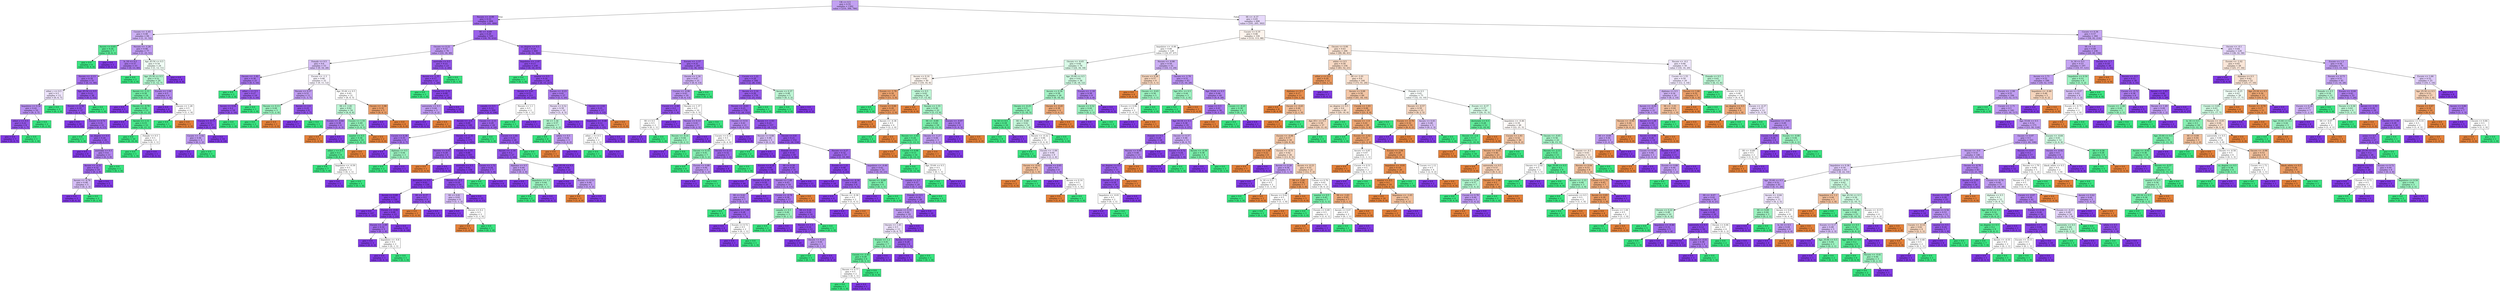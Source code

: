 digraph Tree {
node [shape=box, style="filled", color="black"] ;
0 [label="UK <= 0.5\ngini = 0.55\nsamples = 1302\nvalue = [210, 306, 786]", fillcolor="#c2a0f2"] ;
1 [label="Nscore <= -0.99\ngini = 0.33\nsamples = 604\nvalue = [19, 101, 484]", fillcolor="#9f68eb"] ;
0 -> 1 [labeldistance=2.5, labelangle=45, headlabel="True"] ;
2 [label="Cscore <= -1.45\ngini = 0.48\nsamples = 84\nvalue = [1, 31, 52]", fillcolor="#cdb1f5"] ;
1 -> 2 ;
3 [label="Ascore <= 0.65\ngini = 0.24\nsamples = 7\nvalue = [0, 6, 1]", fillcolor="#5ae996"] ;
2 -> 3 ;
4 [label="gini = 0.0\nsamples = 6\nvalue = [0, 6, 0]", fillcolor="#39e581"] ;
3 -> 4 ;
5 [label="gini = 0.0\nsamples = 1\nvalue = [0, 0, 1]", fillcolor="#8139e5"] ;
3 -> 5 ;
6 [label="Nscore <= -1.26\ngini = 0.46\nsamples = 77\nvalue = [1, 25, 51]", fillcolor="#c09cf2"] ;
2 -> 6 ;
7 [label="ls_18 <= 0.5\ngini = 0.37\nsamples = 53\nvalue = [0, 13, 40]", fillcolor="#aa79ed"] ;
6 -> 7 ;
8 [label="Nscore <= -2.13\ngini = 0.34\nsamples = 51\nvalue = [0, 11, 40]", fillcolor="#a46fec"] ;
7 -> 8 ;
9 [label="other_c <= 0.5\ngini = 0.5\nsamples = 13\nvalue = [0, 6, 7]", fillcolor="#ede3fb"] ;
8 -> 9 ;
10 [label="Impulsive <= 0.36\ngini = 0.42\nsamples = 10\nvalue = [0, 3, 7]", fillcolor="#b78ef0"] ;
9 -> 10 ;
11 [label="other_e <= 0.5\ngini = 0.22\nsamples = 8\nvalue = [0, 1, 7]", fillcolor="#9355e9"] ;
10 -> 11 ;
12 [label="gini = 0.0\nsamples = 7\nvalue = [0, 0, 7]", fillcolor="#8139e5"] ;
11 -> 12 ;
13 [label="gini = 0.0\nsamples = 1\nvalue = [0, 1, 0]", fillcolor="#39e581"] ;
11 -> 13 ;
14 [label="gini = 0.0\nsamples = 2\nvalue = [0, 2, 0]", fillcolor="#39e581"] ;
10 -> 14 ;
15 [label="gini = 0.0\nsamples = 3\nvalue = [0, 3, 0]", fillcolor="#39e581"] ;
9 -> 15 ;
16 [label="Age_45-54 <= 0.5\ngini = 0.23\nsamples = 38\nvalue = [0, 5, 33]", fillcolor="#9457e9"] ;
8 -> 16 ;
17 [label="Escore <= 0.56\ngini = 0.19\nsamples = 37\nvalue = [0, 4, 33]", fillcolor="#9051e8"] ;
16 -> 17 ;
18 [label="gini = 0.0\nsamples = 16\nvalue = [0, 0, 16]", fillcolor="#8139e5"] ;
17 -> 18 ;
19 [label="Escore <= 0.72\ngini = 0.31\nsamples = 21\nvalue = [0, 4, 17]", fillcolor="#9f68eb"] ;
17 -> 19 ;
20 [label="gini = 0.0\nsamples = 1\nvalue = [0, 1, 0]", fillcolor="#39e581"] ;
19 -> 20 ;
21 [label="no_degree <= 0.5\ngini = 0.26\nsamples = 20\nvalue = [0, 3, 17]", fillcolor="#975cea"] ;
19 -> 21 ;
22 [label="gini = 0.0\nsamples = 9\nvalue = [0, 0, 9]", fillcolor="#8139e5"] ;
21 -> 22 ;
23 [label="australia <= 0.5\ngini = 0.4\nsamples = 11\nvalue = [0, 3, 8]", fillcolor="#b083ef"] ;
21 -> 23 ;
24 [label="Ascore <= -0.31\ngini = 0.32\nsamples = 10\nvalue = [0, 2, 8]", fillcolor="#a06aec"] ;
23 -> 24 ;
25 [label="Ascore <= -0.76\ngini = 0.48\nsamples = 5\nvalue = [0, 2, 3]", fillcolor="#d5bdf6"] ;
24 -> 25 ;
26 [label="gini = 0.0\nsamples = 3\nvalue = [0, 0, 3]", fillcolor="#8139e5"] ;
25 -> 26 ;
27 [label="gini = 0.0\nsamples = 2\nvalue = [0, 2, 0]", fillcolor="#39e581"] ;
25 -> 27 ;
28 [label="gini = 0.0\nsamples = 5\nvalue = [0, 0, 5]", fillcolor="#8139e5"] ;
24 -> 28 ;
29 [label="gini = 0.0\nsamples = 1\nvalue = [0, 1, 0]", fillcolor="#39e581"] ;
23 -> 29 ;
30 [label="gini = 0.0\nsamples = 1\nvalue = [0, 1, 0]", fillcolor="#39e581"] ;
16 -> 30 ;
31 [label="gini = 0.0\nsamples = 2\nvalue = [0, 2, 0]", fillcolor="#39e581"] ;
7 -> 31 ;
32 [label="Age_45-54 <= 0.5\ngini = 0.54\nsamples = 24\nvalue = [1, 12, 11]", fillcolor="#f0fdf5"] ;
6 -> 32 ;
33 [label="Age_25-34 <= 0.5\ngini = 0.52\nsamples = 20\nvalue = [1, 12, 7]", fillcolor="#b3f5cf"] ;
32 -> 33 ;
34 [label="Ascore <= -1.11\ngini = 0.34\nsamples = 14\nvalue = [0, 11, 3]", fillcolor="#6feca3"] ;
33 -> 34 ;
35 [label="gini = 0.0\nsamples = 1\nvalue = [0, 0, 1]", fillcolor="#8139e5"] ;
34 -> 35 ;
36 [label="Oscore <= -0.78\ngini = 0.26\nsamples = 13\nvalue = [0, 11, 2]", fillcolor="#5dea98"] ;
34 -> 36 ;
37 [label="gini = 0.0\nsamples = 1\nvalue = [0, 0, 1]", fillcolor="#8139e5"] ;
36 -> 37 ;
38 [label="Ascore <= 1.11\ngini = 0.15\nsamples = 12\nvalue = [0, 11, 1]", fillcolor="#4be78c"] ;
36 -> 38 ;
39 [label="gini = 0.0\nsamples = 10\nvalue = [0, 10, 0]", fillcolor="#39e581"] ;
38 -> 39 ;
40 [label="Female <= 0.5\ngini = 0.5\nsamples = 2\nvalue = [0, 1, 1]", fillcolor="#ffffff"] ;
38 -> 40 ;
41 [label="gini = 0.0\nsamples = 1\nvalue = [0, 1, 0]", fillcolor="#39e581"] ;
40 -> 41 ;
42 [label="gini = 0.0\nsamples = 1\nvalue = [0, 0, 1]", fillcolor="#8139e5"] ;
40 -> 42 ;
43 [label="Escore <= 1.04\ngini = 0.5\nsamples = 6\nvalue = [1, 1, 4]", fillcolor="#b388ef"] ;
33 -> 43 ;
44 [label="gini = 0.0\nsamples = 4\nvalue = [0, 0, 4]", fillcolor="#8139e5"] ;
43 -> 44 ;
45 [label="Escore <= 1.28\ngini = 0.5\nsamples = 2\nvalue = [1, 1, 0]", fillcolor="#ffffff"] ;
43 -> 45 ;
46 [label="gini = 0.0\nsamples = 1\nvalue = [0, 1, 0]", fillcolor="#39e581"] ;
45 -> 46 ;
47 [label="gini = 0.0\nsamples = 1\nvalue = [1, 0, 0]", fillcolor="#e58139"] ;
45 -> 47 ;
48 [label="gini = 0.0\nsamples = 4\nvalue = [0, 0, 4]", fillcolor="#8139e5"] ;
32 -> 48 ;
49 [label="SS <= -0.69\ngini = 0.29\nsamples = 520\nvalue = [18, 70, 432]", fillcolor="#9a60ea"] ;
1 -> 49 ;
50 [label="Oscore <= 0.22\ngini = 0.53\nsamples = 76\nvalue = [10, 18, 48]", fillcolor="#be99f2"] ;
49 -> 50 ;
51 [label="Female <= 0.5\ngini = 0.6\nsamples = 53\nvalue = [9, 16, 28]", fillcolor="#d6bff7"] ;
50 -> 51 ;
52 [label="Oscore <= -1.82\ngini = 0.36\nsamples = 21\nvalue = [0, 5, 16]", fillcolor="#a877ed"] ;
51 -> 52 ;
53 [label="gini = 0.0\nsamples = 2\nvalue = [0, 2, 0]", fillcolor="#39e581"] ;
52 -> 53 ;
54 [label="other_c <= 0.5\ngini = 0.27\nsamples = 19\nvalue = [0, 3, 16]", fillcolor="#995eea"] ;
52 -> 54 ;
55 [label="Ascore <= 0.94\ngini = 0.2\nsamples = 18\nvalue = [0, 2, 16]", fillcolor="#9152e8"] ;
54 -> 55 ;
56 [label="Cscore <= -0.71\ngini = 0.11\nsamples = 17\nvalue = [0, 1, 16]", fillcolor="#8945e7"] ;
55 -> 56 ;
57 [label="Cscore <= -1.02\ngini = 0.44\nsamples = 3\nvalue = [0, 1, 2]", fillcolor="#c09cf2"] ;
56 -> 57 ;
58 [label="gini = 0.0\nsamples = 2\nvalue = [0, 0, 2]", fillcolor="#8139e5"] ;
57 -> 58 ;
59 [label="gini = 0.0\nsamples = 1\nvalue = [0, 1, 0]", fillcolor="#39e581"] ;
57 -> 59 ;
60 [label="gini = 0.0\nsamples = 14\nvalue = [0, 0, 14]", fillcolor="#8139e5"] ;
56 -> 60 ;
61 [label="gini = 0.0\nsamples = 1\nvalue = [0, 1, 0]", fillcolor="#39e581"] ;
55 -> 61 ;
62 [label="gini = 0.0\nsamples = 1\nvalue = [0, 1, 0]", fillcolor="#39e581"] ;
54 -> 62 ;
63 [label="Escore <= -1.3\ngini = 0.66\nsamples = 32\nvalue = [9, 11, 12]", fillcolor="#f9f6fe"] ;
51 -> 63 ;
64 [label="Nscore <= 0.57\ngini = 0.51\nsamples = 11\nvalue = [1, 3, 7]", fillcolor="#c09cf2"] ;
63 -> 64 ;
65 [label="Nscore <= 0.13\ngini = 0.44\nsamples = 3\nvalue = [1, 2, 0]", fillcolor="#9cf2c0"] ;
64 -> 65 ;
66 [label="gini = 0.0\nsamples = 2\nvalue = [0, 2, 0]", fillcolor="#39e581"] ;
65 -> 66 ;
67 [label="gini = 0.0\nsamples = 1\nvalue = [1, 0, 0]", fillcolor="#e58139"] ;
65 -> 67 ;
68 [label="Ascore <= 2.4\ngini = 0.22\nsamples = 8\nvalue = [0, 1, 7]", fillcolor="#9355e9"] ;
64 -> 68 ;
69 [label="gini = 0.0\nsamples = 7\nvalue = [0, 0, 7]", fillcolor="#8139e5"] ;
68 -> 69 ;
70 [label="gini = 0.0\nsamples = 1\nvalue = [0, 1, 0]", fillcolor="#39e581"] ;
68 -> 70 ;
71 [label="Age_35-44 <= 0.5\ngini = 0.65\nsamples = 21\nvalue = [8, 8, 5]", fillcolor="#ffffff"] ;
63 -> 71 ;
72 [label="SS <= -1.81\ngini = 0.62\nsamples = 16\nvalue = [4, 8, 4]", fillcolor="#bdf6d5"] ;
71 -> 72 ;
73 [label="Escore <= -0.64\ngini = 0.38\nsamples = 4\nvalue = [1, 0, 3]", fillcolor="#ab7bee"] ;
72 -> 73 ;
74 [label="gini = 0.0\nsamples = 1\nvalue = [1, 0, 0]", fillcolor="#e58139"] ;
73 -> 74 ;
75 [label="gini = 0.0\nsamples = 3\nvalue = [0, 0, 3]", fillcolor="#8139e5"] ;
73 -> 75 ;
76 [label="Cscore <= 1.55\ngini = 0.49\nsamples = 12\nvalue = [3, 8, 1]", fillcolor="#91f1b9"] ;
72 -> 76 ;
77 [label="master <= 0.5\ngini = 0.34\nsamples = 10\nvalue = [1, 8, 1]", fillcolor="#65eb9d"] ;
76 -> 77 ;
78 [label="other_c <= 0.5\ngini = 0.2\nsamples = 9\nvalue = [0, 8, 1]", fillcolor="#52e891"] ;
77 -> 78 ;
79 [label="gini = 0.0\nsamples = 7\nvalue = [0, 7, 0]", fillcolor="#39e581"] ;
78 -> 79 ;
80 [label="Impulsive <= -0.59\ngini = 0.5\nsamples = 2\nvalue = [0, 1, 1]", fillcolor="#ffffff"] ;
78 -> 80 ;
81 [label="gini = 0.0\nsamples = 1\nvalue = [0, 0, 1]", fillcolor="#8139e5"] ;
80 -> 81 ;
82 [label="gini = 0.0\nsamples = 1\nvalue = [0, 1, 0]", fillcolor="#39e581"] ;
80 -> 82 ;
83 [label="gini = 0.0\nsamples = 1\nvalue = [1, 0, 0]", fillcolor="#e58139"] ;
77 -> 83 ;
84 [label="gini = 0.0\nsamples = 2\nvalue = [2, 0, 0]", fillcolor="#e58139"] ;
76 -> 84 ;
85 [label="Oscore <= -1.96\ngini = 0.32\nsamples = 5\nvalue = [4, 0, 1]", fillcolor="#eca06a"] ;
71 -> 85 ;
86 [label="gini = 0.0\nsamples = 1\nvalue = [0, 0, 1]", fillcolor="#8139e5"] ;
85 -> 86 ;
87 [label="gini = 0.0\nsamples = 4\nvalue = [4, 0, 0]", fillcolor="#e58139"] ;
85 -> 87 ;
88 [label="australia <= 0.5\ngini = 0.23\nsamples = 23\nvalue = [1, 2, 20]", fillcolor="#9355e9"] ;
50 -> 88 ;
89 [label="Ascore <= -1.35\ngini = 0.17\nsamples = 22\nvalue = [1, 1, 20]", fillcolor="#8d4ce7"] ;
88 -> 89 ;
90 [label="gini = 0.0\nsamples = 1\nvalue = [0, 1, 0]", fillcolor="#39e581"] ;
89 -> 90 ;
91 [label="Cscore <= -1.51\ngini = 0.09\nsamples = 21\nvalue = [1, 0, 20]", fillcolor="#8743e6"] ;
89 -> 91 ;
92 [label="university <= 0.5\ngini = 0.44\nsamples = 3\nvalue = [1, 0, 2]", fillcolor="#c09cf2"] ;
91 -> 92 ;
93 [label="gini = 0.0\nsamples = 2\nvalue = [0, 0, 2]", fillcolor="#8139e5"] ;
92 -> 93 ;
94 [label="gini = 0.0\nsamples = 1\nvalue = [1, 0, 0]", fillcolor="#e58139"] ;
92 -> 94 ;
95 [label="gini = 0.0\nsamples = 18\nvalue = [0, 0, 18]", fillcolor="#8139e5"] ;
91 -> 95 ;
96 [label="gini = 0.0\nsamples = 1\nvalue = [0, 1, 0]", fillcolor="#39e581"] ;
88 -> 96 ;
97 [label="no_degree <= 0.5\ngini = 0.24\nsamples = 444\nvalue = [8, 52, 384]", fillcolor="#9457e9"] ;
49 -> 97 ;
98 [label="Impulsive <= -1.97\ngini = 0.17\nsamples = 239\nvalue = [6, 16, 217]", fillcolor="#8d4de8"] ;
97 -> 98 ;
99 [label="gini = 0.0\nsamples = 1\nvalue = [0, 1, 0]", fillcolor="#39e581"] ;
98 -> 99 ;
100 [label="master <= 0.5\ngini = 0.16\nsamples = 238\nvalue = [6, 15, 217]", fillcolor="#8d4ce7"] ;
98 -> 100 ;
101 [label="Ascore <= 2.61\ngini = 0.13\nsamples = 211\nvalue = [4, 10, 197]", fillcolor="#8a47e7"] ;
100 -> 101 ;
102 [label="canada <= 0.5\ngini = 0.12\nsamples = 209\nvalue = [4, 9, 196]", fillcolor="#8946e7"] ;
101 -> 102 ;
103 [label="Ascore <= -2.0\ngini = 0.09\nsamples = 180\nvalue = [3, 5, 172]", fillcolor="#8742e6"] ;
102 -> 103 ;
104 [label="Cscore <= 0.38\ngini = 0.35\nsamples = 9\nvalue = [0, 2, 7]", fillcolor="#a572ec"] ;
103 -> 104 ;
105 [label="gini = 0.0\nsamples = 6\nvalue = [0, 0, 6]", fillcolor="#8139e5"] ;
104 -> 105 ;
106 [label="diploma <= 0.5\ngini = 0.44\nsamples = 3\nvalue = [0, 2, 1]", fillcolor="#9cf2c0"] ;
104 -> 106 ;
107 [label="gini = 0.0\nsamples = 2\nvalue = [0, 2, 0]", fillcolor="#39e581"] ;
106 -> 107 ;
108 [label="gini = 0.0\nsamples = 1\nvalue = [0, 0, 1]", fillcolor="#8139e5"] ;
106 -> 108 ;
109 [label="Oscore <= -1.35\ngini = 0.07\nsamples = 171\nvalue = [3, 3, 165]", fillcolor="#8540e6"] ;
103 -> 109 ;
110 [label="Nscore <= 0.03\ngini = 0.28\nsamples = 6\nvalue = [1, 0, 5]", fillcolor="#9a61ea"] ;
109 -> 110 ;
111 [label="gini = 0.0\nsamples = 1\nvalue = [1, 0, 0]", fillcolor="#e58139"] ;
110 -> 111 ;
112 [label="gini = 0.0\nsamples = 5\nvalue = [0, 0, 5]", fillcolor="#8139e5"] ;
110 -> 112 ;
113 [label="Cscore <= 1.55\ngini = 0.06\nsamples = 165\nvalue = [2, 3, 160]", fillcolor="#853fe6"] ;
109 -> 113 ;
114 [label="australia <= 0.5\ngini = 0.05\nsamples = 158\nvalue = [2, 2, 154]", fillcolor="#843ee6"] ;
113 -> 114 ;
115 [label="doctorate <= 0.5\ngini = 0.03\nsamples = 139\nvalue = [1, 1, 137]", fillcolor="#833ce5"] ;
114 -> 115 ;
116 [label="Ascore <= 0.68\ngini = 0.02\nsamples = 130\nvalue = [0, 1, 129]", fillcolor="#823be5"] ;
115 -> 116 ;
117 [label="gini = 0.0\nsamples = 107\nvalue = [0, 0, 107]", fillcolor="#8139e5"] ;
116 -> 117 ;
118 [label="Escore <= -0.82\ngini = 0.08\nsamples = 23\nvalue = [0, 1, 22]", fillcolor="#8742e6"] ;
116 -> 118 ;
119 [label="Escore <= -1.09\ngini = 0.32\nsamples = 5\nvalue = [0, 1, 4]", fillcolor="#a06aec"] ;
118 -> 119 ;
120 [label="gini = 0.0\nsamples = 3\nvalue = [0, 0, 3]", fillcolor="#8139e5"] ;
119 -> 120 ;
121 [label="Impulsive <= -0.8\ngini = 0.5\nsamples = 2\nvalue = [0, 1, 1]", fillcolor="#ffffff"] ;
119 -> 121 ;
122 [label="gini = 0.0\nsamples = 1\nvalue = [0, 0, 1]", fillcolor="#8139e5"] ;
121 -> 122 ;
123 [label="gini = 0.0\nsamples = 1\nvalue = [0, 1, 0]", fillcolor="#39e581"] ;
121 -> 123 ;
124 [label="gini = 0.0\nsamples = 18\nvalue = [0, 0, 18]", fillcolor="#8139e5"] ;
118 -> 124 ;
125 [label="SS <= -0.37\ngini = 0.2\nsamples = 9\nvalue = [1, 0, 8]", fillcolor="#9152e8"] ;
115 -> 125 ;
126 [label="gini = 0.0\nsamples = 1\nvalue = [1, 0, 0]", fillcolor="#e58139"] ;
125 -> 126 ;
127 [label="gini = 0.0\nsamples = 8\nvalue = [0, 0, 8]", fillcolor="#8139e5"] ;
125 -> 127 ;
128 [label="Nscore <= -0.2\ngini = 0.19\nsamples = 19\nvalue = [1, 1, 17]", fillcolor="#8f4fe8"] ;
114 -> 128 ;
129 [label="SS <= 0.81\ngini = 0.62\nsamples = 4\nvalue = [1, 1, 2]", fillcolor="#d5bdf6"] ;
128 -> 129 ;
130 [label="gini = 0.0\nsamples = 2\nvalue = [0, 0, 2]", fillcolor="#8139e5"] ;
129 -> 130 ;
131 [label="Oscore <= 0.2\ngini = 0.5\nsamples = 2\nvalue = [1, 1, 0]", fillcolor="#ffffff"] ;
129 -> 131 ;
132 [label="gini = 0.0\nsamples = 1\nvalue = [1, 0, 0]", fillcolor="#e58139"] ;
131 -> 132 ;
133 [label="gini = 0.0\nsamples = 1\nvalue = [0, 1, 0]", fillcolor="#39e581"] ;
131 -> 133 ;
134 [label="gini = 0.0\nsamples = 15\nvalue = [0, 0, 15]", fillcolor="#8139e5"] ;
128 -> 134 ;
135 [label="Cscore <= 1.72\ngini = 0.24\nsamples = 7\nvalue = [0, 1, 6]", fillcolor="#965ae9"] ;
113 -> 135 ;
136 [label="gini = 0.0\nsamples = 1\nvalue = [0, 1, 0]", fillcolor="#39e581"] ;
135 -> 136 ;
137 [label="gini = 0.0\nsamples = 6\nvalue = [0, 0, 6]", fillcolor="#8139e5"] ;
135 -> 137 ;
138 [label="Cscore <= -2.11\ngini = 0.29\nsamples = 29\nvalue = [1, 4, 24]", fillcolor="#9a61ea"] ;
102 -> 138 ;
139 [label="gini = 0.0\nsamples = 1\nvalue = [0, 1, 0]", fillcolor="#39e581"] ;
138 -> 139 ;
140 [label="Cscore <= 1.64\ngini = 0.25\nsamples = 28\nvalue = [1, 3, 24]", fillcolor="#9559e9"] ;
138 -> 140 ;
141 [label="Ascore <= -1.14\ngini = 0.2\nsamples = 27\nvalue = [1, 2, 24]", fillcolor="#9051e8"] ;
140 -> 141 ;
142 [label="diploma <= 0.5\ngini = 0.44\nsamples = 6\nvalue = [0, 2, 4]", fillcolor="#c09cf2"] ;
141 -> 142 ;
143 [label="gini = 0.0\nsamples = 3\nvalue = [0, 0, 3]", fillcolor="#8139e5"] ;
142 -> 143 ;
144 [label="Impulsive <= 1.2\ngini = 0.44\nsamples = 3\nvalue = [0, 2, 1]", fillcolor="#9cf2c0"] ;
142 -> 144 ;
145 [label="gini = 0.0\nsamples = 2\nvalue = [0, 2, 0]", fillcolor="#39e581"] ;
144 -> 145 ;
146 [label="gini = 0.0\nsamples = 1\nvalue = [0, 0, 1]", fillcolor="#8139e5"] ;
144 -> 146 ;
147 [label="Age_45-54 <= 0.5\ngini = 0.09\nsamples = 21\nvalue = [1, 0, 20]", fillcolor="#8743e6"] ;
141 -> 147 ;
148 [label="gini = 0.0\nsamples = 18\nvalue = [0, 0, 18]", fillcolor="#8139e5"] ;
147 -> 148 ;
149 [label="Nscore <= 0.53\ngini = 0.44\nsamples = 3\nvalue = [1, 0, 2]", fillcolor="#c09cf2"] ;
147 -> 149 ;
150 [label="gini = 0.0\nsamples = 1\nvalue = [1, 0, 0]", fillcolor="#e58139"] ;
149 -> 150 ;
151 [label="gini = 0.0\nsamples = 2\nvalue = [0, 0, 2]", fillcolor="#8139e5"] ;
149 -> 151 ;
152 [label="gini = 0.0\nsamples = 1\nvalue = [0, 1, 0]", fillcolor="#39e581"] ;
140 -> 152 ;
153 [label="Nscore <= 1.1\ngini = 0.5\nsamples = 2\nvalue = [0, 1, 1]", fillcolor="#ffffff"] ;
101 -> 153 ;
154 [label="gini = 0.0\nsamples = 1\nvalue = [0, 1, 0]", fillcolor="#39e581"] ;
153 -> 154 ;
155 [label="gini = 0.0\nsamples = 1\nvalue = [0, 0, 1]", fillcolor="#8139e5"] ;
153 -> 155 ;
156 [label="Escore <= -0.23\ngini = 0.41\nsamples = 27\nvalue = [2, 5, 20]", fillcolor="#a978ed"] ;
100 -> 156 ;
157 [label="Nscore <= 0.52\ngini = 0.58\nsamples = 10\nvalue = [1, 4, 5]", fillcolor="#eadefb"] ;
156 -> 157 ;
158 [label="SS <= 1.34\ngini = 0.57\nsamples = 7\nvalue = [1, 4, 2]", fillcolor="#b0f5cd"] ;
157 -> 158 ;
159 [label="gini = 0.0\nsamples = 4\nvalue = [0, 4, 0]", fillcolor="#39e581"] ;
158 -> 159 ;
160 [label="white <= 0.5\ngini = 0.44\nsamples = 3\nvalue = [1, 0, 2]", fillcolor="#c09cf2"] ;
158 -> 160 ;
161 [label="gini = 0.0\nsamples = 1\nvalue = [1, 0, 0]", fillcolor="#e58139"] ;
160 -> 161 ;
162 [label="gini = 0.0\nsamples = 2\nvalue = [0, 0, 2]", fillcolor="#8139e5"] ;
160 -> 162 ;
163 [label="gini = 0.0\nsamples = 3\nvalue = [0, 0, 3]", fillcolor="#8139e5"] ;
157 -> 163 ;
164 [label="Oscore <= 2.02\ngini = 0.21\nsamples = 17\nvalue = [1, 1, 15]", fillcolor="#9152e8"] ;
156 -> 164 ;
165 [label="Impulsive <= -0.46\ngini = 0.12\nsamples = 16\nvalue = [0, 1, 15]", fillcolor="#8946e7"] ;
164 -> 165 ;
166 [label="other_c <= 0.5\ngini = 0.5\nsamples = 2\nvalue = [0, 1, 1]", fillcolor="#ffffff"] ;
165 -> 166 ;
167 [label="gini = 0.0\nsamples = 1\nvalue = [0, 1, 0]", fillcolor="#39e581"] ;
166 -> 167 ;
168 [label="gini = 0.0\nsamples = 1\nvalue = [0, 0, 1]", fillcolor="#8139e5"] ;
166 -> 168 ;
169 [label="gini = 0.0\nsamples = 14\nvalue = [0, 0, 14]", fillcolor="#8139e5"] ;
165 -> 169 ;
170 [label="gini = 0.0\nsamples = 1\nvalue = [1, 0, 0]", fillcolor="#e58139"] ;
164 -> 170 ;
171 [label="Escore <= -1.57\ngini = 0.31\nsamples = 205\nvalue = [2, 36, 167]", fillcolor="#9d66eb"] ;
97 -> 171 ;
172 [label="Oscore <= 1.34\ngini = 0.47\nsamples = 21\nvalue = [0, 8, 13]", fillcolor="#cfb3f5"] ;
171 -> 172 ;
173 [label="Cscore <= -0.96\ngini = 0.43\nsamples = 19\nvalue = [0, 6, 13]", fillcolor="#bb94f1"] ;
172 -> 173 ;
174 [label="Cscore <= -2.44\ngini = 0.2\nsamples = 9\nvalue = [0, 1, 8]", fillcolor="#9152e8"] ;
173 -> 174 ;
175 [label="SS <= 0.5\ngini = 0.5\nsamples = 2\nvalue = [0, 1, 1]", fillcolor="#ffffff"] ;
174 -> 175 ;
176 [label="gini = 0.0\nsamples = 1\nvalue = [0, 0, 1]", fillcolor="#8139e5"] ;
175 -> 176 ;
177 [label="gini = 0.0\nsamples = 1\nvalue = [0, 1, 0]", fillcolor="#39e581"] ;
175 -> 177 ;
178 [label="gini = 0.0\nsamples = 7\nvalue = [0, 0, 7]", fillcolor="#8139e5"] ;
174 -> 178 ;
179 [label="Nscore <= 1.37\ngini = 0.5\nsamples = 10\nvalue = [0, 5, 5]", fillcolor="#ffffff"] ;
173 -> 179 ;
180 [label="Nscore <= 0.13\ngini = 0.41\nsamples = 7\nvalue = [0, 2, 5]", fillcolor="#b388ef"] ;
179 -> 180 ;
181 [label="Nscore <= -0.31\ngini = 0.44\nsamples = 3\nvalue = [0, 2, 1]", fillcolor="#9cf2c0"] ;
180 -> 181 ;
182 [label="gini = 0.0\nsamples = 1\nvalue = [0, 0, 1]", fillcolor="#8139e5"] ;
181 -> 182 ;
183 [label="gini = 0.0\nsamples = 2\nvalue = [0, 2, 0]", fillcolor="#39e581"] ;
181 -> 183 ;
184 [label="gini = 0.0\nsamples = 4\nvalue = [0, 0, 4]", fillcolor="#8139e5"] ;
180 -> 184 ;
185 [label="gini = 0.0\nsamples = 3\nvalue = [0, 3, 0]", fillcolor="#39e581"] ;
179 -> 185 ;
186 [label="gini = 0.0\nsamples = 2\nvalue = [0, 2, 0]", fillcolor="#39e581"] ;
172 -> 186 ;
187 [label="Cscore <= 1.22\ngini = 0.28\nsamples = 184\nvalue = [2, 28, 154]", fillcolor="#995fea"] ;
171 -> 187 ;
188 [label="Ascore <= 2.14\ngini = 0.26\nsamples = 179\nvalue = [2, 25, 152]", fillcolor="#975cea"] ;
187 -> 188 ;
189 [label="Nscore <= -0.63\ngini = 0.25\nsamples = 178\nvalue = [2, 24, 152]", fillcolor="#965ae9"] ;
188 -> 189 ;
190 [label="Oscore <= 0.51\ngini = 0.41\nsamples = 21\nvalue = [0, 6, 15]", fillcolor="#b388ef"] ;
189 -> 190 ;
191 [label="Cscore <= 0.13\ngini = 0.5\nsamples = 12\nvalue = [0, 6, 6]", fillcolor="#ffffff"] ;
190 -> 191 ;
192 [label="Oscore <= 0.14\ngini = 0.41\nsamples = 7\nvalue = [0, 5, 2]", fillcolor="#88efb3"] ;
191 -> 192 ;
193 [label="gini = 0.0\nsamples = 4\nvalue = [0, 4, 0]", fillcolor="#39e581"] ;
192 -> 193 ;
194 [label="Escore <= 0.88\ngini = 0.44\nsamples = 3\nvalue = [0, 1, 2]", fillcolor="#c09cf2"] ;
192 -> 194 ;
195 [label="gini = 0.0\nsamples = 2\nvalue = [0, 0, 2]", fillcolor="#8139e5"] ;
194 -> 195 ;
196 [label="gini = 0.0\nsamples = 1\nvalue = [0, 1, 0]", fillcolor="#39e581"] ;
194 -> 196 ;
197 [label="Oscore <= 0.13\ngini = 0.32\nsamples = 5\nvalue = [0, 1, 4]", fillcolor="#a06aec"] ;
191 -> 197 ;
198 [label="gini = 0.0\nsamples = 4\nvalue = [0, 0, 4]", fillcolor="#8139e5"] ;
197 -> 198 ;
199 [label="gini = 0.0\nsamples = 1\nvalue = [0, 1, 0]", fillcolor="#39e581"] ;
197 -> 199 ;
200 [label="gini = 0.0\nsamples = 9\nvalue = [0, 0, 9]", fillcolor="#8139e5"] ;
190 -> 200 ;
201 [label="Ascore <= -1.93\ngini = 0.23\nsamples = 157\nvalue = [2, 18, 137]", fillcolor="#9355e9"] ;
189 -> 201 ;
202 [label="Nscore <= 0.88\ngini = 0.48\nsamples = 5\nvalue = [0, 2, 3]", fillcolor="#d5bdf6"] ;
201 -> 202 ;
203 [label="gini = 0.0\nsamples = 2\nvalue = [0, 2, 0]", fillcolor="#39e581"] ;
202 -> 203 ;
204 [label="gini = 0.0\nsamples = 3\nvalue = [0, 0, 3]", fillcolor="#8139e5"] ;
202 -> 204 ;
205 [label="Oscore <= 0.8\ngini = 0.21\nsamples = 152\nvalue = [2, 16, 134]", fillcolor="#9253e8"] ;
201 -> 205 ;
206 [label="Female <= 0.5\ngini = 0.14\nsamples = 95\nvalue = [1, 6, 88]", fillcolor="#8b49e7"] ;
205 -> 206 ;
207 [label="Escore <= 0.24\ngini = 0.06\nsamples = 64\nvalue = [0, 2, 62]", fillcolor="#853fe6"] ;
206 -> 207 ;
208 [label="gini = 0.0\nsamples = 44\nvalue = [0, 0, 44]", fillcolor="#8139e5"] ;
207 -> 208 ;
209 [label="Oscore <= 0.14\ngini = 0.18\nsamples = 20\nvalue = [0, 2, 18]", fillcolor="#8f4fe8"] ;
207 -> 209 ;
210 [label="SS <= 0.42\ngini = 0.41\nsamples = 7\nvalue = [0, 2, 5]", fillcolor="#b388ef"] ;
209 -> 210 ;
211 [label="gini = 0.0\nsamples = 1\nvalue = [0, 1, 0]", fillcolor="#39e581"] ;
210 -> 211 ;
212 [label="Impulsive <= 1.09\ngini = 0.28\nsamples = 6\nvalue = [0, 1, 5]", fillcolor="#9a61ea"] ;
210 -> 212 ;
213 [label="gini = 0.0\nsamples = 4\nvalue = [0, 0, 4]", fillcolor="#8139e5"] ;
212 -> 213 ;
214 [label="Escore <= 0.72\ngini = 0.5\nsamples = 2\nvalue = [0, 1, 1]", fillcolor="#ffffff"] ;
212 -> 214 ;
215 [label="gini = 0.0\nsamples = 1\nvalue = [0, 0, 1]", fillcolor="#8139e5"] ;
214 -> 215 ;
216 [label="gini = 0.0\nsamples = 1\nvalue = [0, 1, 0]", fillcolor="#39e581"] ;
214 -> 216 ;
217 [label="gini = 0.0\nsamples = 13\nvalue = [0, 0, 13]", fillcolor="#8139e5"] ;
209 -> 217 ;
218 [label="SS <= 0.58\ngini = 0.28\nsamples = 31\nvalue = [1, 4, 26]", fillcolor="#985eea"] ;
206 -> 218 ;
219 [label="Nscore <= 1.49\ngini = 0.43\nsamples = 18\nvalue = [1, 4, 13]", fillcolor="#ae80ee"] ;
218 -> 219 ;
220 [label="Cscore <= -0.78\ngini = 0.36\nsamples = 17\nvalue = [0, 4, 13]", fillcolor="#a876ed"] ;
219 -> 220 ;
221 [label="canada <= 0.5\ngini = 0.44\nsamples = 3\nvalue = [0, 2, 1]", fillcolor="#9cf2c0"] ;
220 -> 221 ;
222 [label="gini = 0.0\nsamples = 2\nvalue = [0, 2, 0]", fillcolor="#39e581"] ;
221 -> 222 ;
223 [label="gini = 0.0\nsamples = 1\nvalue = [0, 0, 1]", fillcolor="#8139e5"] ;
221 -> 223 ;
224 [label="SS <= 0.24\ngini = 0.24\nsamples = 14\nvalue = [0, 2, 12]", fillcolor="#965ae9"] ;
220 -> 224 ;
225 [label="Nscore <= 1.3\ngini = 0.14\nsamples = 13\nvalue = [0, 1, 12]", fillcolor="#8c49e7"] ;
224 -> 225 ;
226 [label="gini = 0.0\nsamples = 10\nvalue = [0, 0, 10]", fillcolor="#8139e5"] ;
225 -> 226 ;
227 [label="Oscore <= 0.21\ngini = 0.44\nsamples = 3\nvalue = [0, 1, 2]", fillcolor="#c09cf2"] ;
225 -> 227 ;
228 [label="gini = 0.0\nsamples = 1\nvalue = [0, 1, 0]", fillcolor="#39e581"] ;
227 -> 228 ;
229 [label="gini = 0.0\nsamples = 2\nvalue = [0, 0, 2]", fillcolor="#8139e5"] ;
227 -> 229 ;
230 [label="gini = 0.0\nsamples = 1\nvalue = [0, 1, 0]", fillcolor="#39e581"] ;
224 -> 230 ;
231 [label="gini = 0.0\nsamples = 1\nvalue = [1, 0, 0]", fillcolor="#e58139"] ;
219 -> 231 ;
232 [label="gini = 0.0\nsamples = 13\nvalue = [0, 0, 13]", fillcolor="#8139e5"] ;
218 -> 232 ;
233 [label="Nscore <= 0.27\ngini = 0.32\nsamples = 57\nvalue = [1, 10, 46]", fillcolor="#9e67eb"] ;
205 -> 233 ;
234 [label="Escore <= 1.21\ngini = 0.08\nsamples = 24\nvalue = [1, 0, 23]", fillcolor="#8642e6"] ;
233 -> 234 ;
235 [label="gini = 0.0\nsamples = 18\nvalue = [0, 0, 18]", fillcolor="#8139e5"] ;
234 -> 235 ;
236 [label="Cscore <= -0.34\ngini = 0.28\nsamples = 6\nvalue = [1, 0, 5]", fillcolor="#9a61ea"] ;
234 -> 236 ;
237 [label="gini = 0.0\nsamples = 4\nvalue = [0, 0, 4]", fillcolor="#8139e5"] ;
236 -> 237 ;
238 [label="Nscore <= -0.36\ngini = 0.5\nsamples = 2\nvalue = [1, 0, 1]", fillcolor="#ffffff"] ;
236 -> 238 ;
239 [label="gini = 0.0\nsamples = 1\nvalue = [0, 0, 1]", fillcolor="#8139e5"] ;
238 -> 239 ;
240 [label="gini = 0.0\nsamples = 1\nvalue = [1, 0, 0]", fillcolor="#e58139"] ;
238 -> 240 ;
241 [label="Impulsive <= -0.46\ngini = 0.42\nsamples = 33\nvalue = [0, 10, 23]", fillcolor="#b88ff0"] ;
233 -> 241 ;
242 [label="Ascore <= -0.09\ngini = 0.38\nsamples = 4\nvalue = [0, 3, 1]", fillcolor="#7beeab"] ;
241 -> 242 ;
243 [label="gini = 0.0\nsamples = 1\nvalue = [0, 0, 1]", fillcolor="#8139e5"] ;
242 -> 243 ;
244 [label="gini = 0.0\nsamples = 3\nvalue = [0, 3, 0]", fillcolor="#39e581"] ;
242 -> 244 ;
245 [label="canada <= 0.5\ngini = 0.37\nsamples = 29\nvalue = [0, 7, 22]", fillcolor="#a978ed"] ;
241 -> 245 ;
246 [label="Female <= 0.5\ngini = 0.34\nsamples = 28\nvalue = [0, 6, 22]", fillcolor="#a36fec"] ;
245 -> 246 ;
247 [label="Ascore <= 0.51\ngini = 0.44\nsamples = 18\nvalue = [0, 6, 12]", fillcolor="#c09cf2"] ;
246 -> 247 ;
248 [label="Oscore <= 1.45\ngini = 0.5\nsamples = 13\nvalue = [0, 6, 7]", fillcolor="#ede3fb"] ;
247 -> 248 ;
249 [label="Escore <= 1.2\ngini = 0.41\nsamples = 7\nvalue = [0, 5, 2]", fillcolor="#88efb3"] ;
248 -> 249 ;
250 [label="Cscore <= -1.45\ngini = 0.28\nsamples = 6\nvalue = [0, 5, 1]", fillcolor="#61ea9a"] ;
249 -> 250 ;
251 [label="Nscore <= 0.77\ngini = 0.5\nsamples = 2\nvalue = [0, 1, 1]", fillcolor="#ffffff"] ;
250 -> 251 ;
252 [label="gini = 0.0\nsamples = 1\nvalue = [0, 1, 0]", fillcolor="#39e581"] ;
251 -> 252 ;
253 [label="gini = 0.0\nsamples = 1\nvalue = [0, 0, 1]", fillcolor="#8139e5"] ;
251 -> 253 ;
254 [label="gini = 0.0\nsamples = 4\nvalue = [0, 4, 0]", fillcolor="#39e581"] ;
250 -> 254 ;
255 [label="gini = 0.0\nsamples = 1\nvalue = [0, 0, 1]", fillcolor="#8139e5"] ;
249 -> 255 ;
256 [label="Ascore <= 0.21\ngini = 0.28\nsamples = 6\nvalue = [0, 1, 5]", fillcolor="#9a61ea"] ;
248 -> 256 ;
257 [label="gini = 0.0\nsamples = 5\nvalue = [0, 0, 5]", fillcolor="#8139e5"] ;
256 -> 257 ;
258 [label="gini = 0.0\nsamples = 1\nvalue = [0, 1, 0]", fillcolor="#39e581"] ;
256 -> 258 ;
259 [label="gini = 0.0\nsamples = 5\nvalue = [0, 0, 5]", fillcolor="#8139e5"] ;
247 -> 259 ;
260 [label="gini = 0.0\nsamples = 10\nvalue = [0, 0, 10]", fillcolor="#8139e5"] ;
246 -> 260 ;
261 [label="gini = 0.0\nsamples = 1\nvalue = [0, 1, 0]", fillcolor="#39e581"] ;
245 -> 261 ;
262 [label="gini = 0.0\nsamples = 1\nvalue = [0, 1, 0]", fillcolor="#39e581"] ;
188 -> 262 ;
263 [label="Ascore <= 0.37\ngini = 0.48\nsamples = 5\nvalue = [0, 3, 2]", fillcolor="#bdf6d5"] ;
187 -> 263 ;
264 [label="gini = 0.0\nsamples = 3\nvalue = [0, 3, 0]", fillcolor="#39e581"] ;
263 -> 264 ;
265 [label="gini = 0.0\nsamples = 2\nvalue = [0, 0, 2]", fillcolor="#8139e5"] ;
263 -> 265 ;
266 [label="SS <= -0.37\ngini = 0.65\nsamples = 698\nvalue = [191, 205, 302]", fillcolor="#e6d8fa"] ;
0 -> 266 [labeldistance=2.5, labelangle=-45, headlabel="False"] ;
267 [label="Cscore <= 0.19\ngini = 0.66\nsamples = 334\nvalue = [133, 113, 88]", fillcolor="#fdf4ed"] ;
266 -> 267 ;
268 [label="Impulsive <= -0.46\ngini = 0.66\nsamples = 128\nvalue = [34, 47, 47]", fillcolor="#ffffff"] ;
267 -> 268 ;
269 [label="Oscore <= -0.65\ngini = 0.64\nsamples = 76\nvalue = [24, 34, 18]", fillcolor="#d9fae7"] ;
268 -> 269 ;
270 [label="Ascore <= 0.14\ngini = 0.62\nsamples = 40\nvalue = [18, 16, 6]", fillcolor="#fdf5ef"] ;
269 -> 270 ;
271 [label="Escore <= -1.78\ngini = 0.34\nsamples = 14\nvalue = [11, 3, 0]", fillcolor="#eca36f"] ;
270 -> 271 ;
272 [label="gini = 0.0\nsamples = 1\nvalue = [0, 1, 0]", fillcolor="#39e581"] ;
271 -> 272 ;
273 [label="Cscore <= 0.06\ngini = 0.26\nsamples = 13\nvalue = [11, 2, 0]", fillcolor="#ea985d"] ;
271 -> 273 ;
274 [label="gini = 0.0\nsamples = 9\nvalue = [9, 0, 0]", fillcolor="#e58139"] ;
273 -> 274 ;
275 [label="Ascore <= -0.38\ngini = 0.5\nsamples = 4\nvalue = [2, 2, 0]", fillcolor="#ffffff"] ;
273 -> 275 ;
276 [label="gini = 0.0\nsamples = 2\nvalue = [0, 2, 0]", fillcolor="#39e581"] ;
275 -> 276 ;
277 [label="gini = 0.0\nsamples = 2\nvalue = [2, 0, 0]", fillcolor="#e58139"] ;
275 -> 277 ;
278 [label="white <= 0.5\ngini = 0.62\nsamples = 26\nvalue = [7, 13, 6]", fillcolor="#c0f7d7"] ;
270 -> 278 ;
279 [label="gini = 0.0\nsamples = 4\nvalue = [4, 0, 0]", fillcolor="#e58139"] ;
278 -> 279 ;
280 [label="Nscore <= 1.55\ngini = 0.56\nsamples = 22\nvalue = [3, 13, 6]", fillcolor="#a8f4c8"] ;
278 -> 280 ;
281 [label="SS <= -0.69\ngini = 0.44\nsamples = 18\nvalue = [2, 13, 3]", fillcolor="#7beeab"] ;
280 -> 281 ;
282 [label="Nscore <= -1.93\ngini = 0.24\nsamples = 15\nvalue = [1, 13, 1]", fillcolor="#55e993"] ;
281 -> 282 ;
283 [label="gini = 0.0\nsamples = 1\nvalue = [1, 0, 0]", fillcolor="#e58139"] ;
282 -> 283 ;
284 [label="Cscore <= 0.06\ngini = 0.13\nsamples = 14\nvalue = [0, 13, 1]", fillcolor="#48e78b"] ;
282 -> 284 ;
285 [label="gini = 0.0\nsamples = 12\nvalue = [0, 12, 0]", fillcolor="#39e581"] ;
284 -> 285 ;
286 [label="Age_55-64 <= 0.5\ngini = 0.5\nsamples = 2\nvalue = [0, 1, 1]", fillcolor="#ffffff"] ;
284 -> 286 ;
287 [label="gini = 0.0\nsamples = 1\nvalue = [0, 1, 0]", fillcolor="#39e581"] ;
286 -> 287 ;
288 [label="gini = 0.0\nsamples = 1\nvalue = [0, 0, 1]", fillcolor="#8139e5"] ;
286 -> 288 ;
289 [label="Oscore <= -1.27\ngini = 0.44\nsamples = 3\nvalue = [1, 0, 2]", fillcolor="#c09cf2"] ;
281 -> 289 ;
290 [label="gini = 0.0\nsamples = 1\nvalue = [1, 0, 0]", fillcolor="#e58139"] ;
289 -> 290 ;
291 [label="gini = 0.0\nsamples = 2\nvalue = [0, 0, 2]", fillcolor="#8139e5"] ;
289 -> 291 ;
292 [label="Escore <= -0.97\ngini = 0.38\nsamples = 4\nvalue = [1, 0, 3]", fillcolor="#ab7bee"] ;
280 -> 292 ;
293 [label="gini = 0.0\nsamples = 3\nvalue = [0, 0, 3]", fillcolor="#8139e5"] ;
292 -> 293 ;
294 [label="gini = 0.0\nsamples = 1\nvalue = [1, 0, 0]", fillcolor="#e58139"] ;
292 -> 294 ;
295 [label="Age_35-44 <= 0.5\ngini = 0.61\nsamples = 36\nvalue = [6, 18, 12]", fillcolor="#cef8e0"] ;
269 -> 295 ;
296 [label="Ascore <= 0.36\ngini = 0.58\nsamples = 28\nvalue = [6, 16, 6]", fillcolor="#a5f3c6"] ;
295 -> 296 ;
297 [label="Oscore <= -0.25\ngini = 0.5\nsamples = 24\nvalue = [3, 16, 5]", fillcolor="#8cf0b6"] ;
296 -> 297 ;
298 [label="ls_16 <= 0.5\ngini = 0.18\nsamples = 10\nvalue = [0, 9, 1]", fillcolor="#4fe88f"] ;
297 -> 298 ;
299 [label="gini = 0.0\nsamples = 9\nvalue = [0, 9, 0]", fillcolor="#39e581"] ;
298 -> 299 ;
300 [label="gini = 0.0\nsamples = 1\nvalue = [0, 0, 1]", fillcolor="#8139e5"] ;
298 -> 300 ;
301 [label="SS <= -0.69\ngini = 0.62\nsamples = 14\nvalue = [3, 7, 4]", fillcolor="#c4f7d9"] ;
297 -> 301 ;
302 [label="Nscore <= -0.32\ngini = 0.66\nsamples = 11\nvalue = [3, 4, 4]", fillcolor="#ffffff"] ;
301 -> 302 ;
303 [label="gini = 0.0\nsamples = 2\nvalue = [0, 2, 0]", fillcolor="#39e581"] ;
302 -> 303 ;
304 [label="Escore <= -1.09\ngini = 0.64\nsamples = 9\nvalue = [3, 2, 4]", fillcolor="#eadefb"] ;
302 -> 304 ;
305 [label="Oscore <= -0.02\ngini = 0.44\nsamples = 3\nvalue = [2, 1, 0]", fillcolor="#f2c09c"] ;
304 -> 305 ;
306 [label="gini = 0.0\nsamples = 2\nvalue = [2, 0, 0]", fillcolor="#e58139"] ;
305 -> 306 ;
307 [label="gini = 0.0\nsamples = 1\nvalue = [0, 1, 0]", fillcolor="#39e581"] ;
305 -> 307 ;
308 [label="Oscore <= 0.65\ngini = 0.5\nsamples = 6\nvalue = [1, 1, 4]", fillcolor="#b388ef"] ;
304 -> 308 ;
309 [label="gini = 0.0\nsamples = 4\nvalue = [0, 0, 4]", fillcolor="#8139e5"] ;
308 -> 309 ;
310 [label="Ascore <= 0.14\ngini = 0.5\nsamples = 2\nvalue = [1, 1, 0]", fillcolor="#ffffff"] ;
308 -> 310 ;
311 [label="gini = 0.0\nsamples = 1\nvalue = [1, 0, 0]", fillcolor="#e58139"] ;
310 -> 311 ;
312 [label="gini = 0.0\nsamples = 1\nvalue = [0, 1, 0]", fillcolor="#39e581"] ;
310 -> 312 ;
313 [label="gini = 0.0\nsamples = 3\nvalue = [0, 3, 0]", fillcolor="#39e581"] ;
301 -> 313 ;
314 [label="Oscore <= -0.45\ngini = 0.38\nsamples = 4\nvalue = [3, 0, 1]", fillcolor="#eeab7b"] ;
296 -> 314 ;
315 [label="gini = 0.0\nsamples = 1\nvalue = [0, 0, 1]", fillcolor="#8139e5"] ;
314 -> 315 ;
316 [label="gini = 0.0\nsamples = 3\nvalue = [3, 0, 0]", fillcolor="#e58139"] ;
314 -> 316 ;
317 [label="Escore <= -1.16\ngini = 0.38\nsamples = 8\nvalue = [0, 2, 6]", fillcolor="#ab7bee"] ;
295 -> 317 ;
318 [label="Ascore <= 0.52\ngini = 0.44\nsamples = 3\nvalue = [0, 2, 1]", fillcolor="#9cf2c0"] ;
317 -> 318 ;
319 [label="gini = 0.0\nsamples = 1\nvalue = [0, 0, 1]", fillcolor="#8139e5"] ;
318 -> 319 ;
320 [label="gini = 0.0\nsamples = 2\nvalue = [0, 2, 0]", fillcolor="#39e581"] ;
318 -> 320 ;
321 [label="gini = 0.0\nsamples = 5\nvalue = [0, 0, 5]", fillcolor="#8139e5"] ;
317 -> 321 ;
322 [label="Nscore <= -0.86\ngini = 0.59\nsamples = 52\nvalue = [10, 13, 29]", fillcolor="#cbaef4"] ;
268 -> 322 ;
323 [label="Escore <= 0.56\ngini = 0.57\nsamples = 9\nvalue = [5, 3, 1]", fillcolor="#f6d5bd"] ;
322 -> 323 ;
324 [label="gini = 0.0\nsamples = 4\nvalue = [4, 0, 0]", fillcolor="#e58139"] ;
323 -> 324 ;
325 [label="Oscore <= -0.65\ngini = 0.56\nsamples = 5\nvalue = [1, 3, 1]", fillcolor="#9cf2c0"] ;
323 -> 325 ;
326 [label="Escore <= 0.96\ngini = 0.5\nsamples = 2\nvalue = [1, 0, 1]", fillcolor="#ffffff"] ;
325 -> 326 ;
327 [label="gini = 0.0\nsamples = 1\nvalue = [0, 0, 1]", fillcolor="#8139e5"] ;
326 -> 327 ;
328 [label="gini = 0.0\nsamples = 1\nvalue = [1, 0, 0]", fillcolor="#e58139"] ;
326 -> 328 ;
329 [label="gini = 0.0\nsamples = 3\nvalue = [0, 3, 0]", fillcolor="#39e581"] ;
325 -> 329 ;
330 [label="Oscore <= -1.76\ngini = 0.51\nsamples = 43\nvalue = [5, 10, 28]", fillcolor="#ba93f1"] ;
322 -> 330 ;
331 [label="Age_65+ <= 0.5\ngini = 0.44\nsamples = 3\nvalue = [1, 2, 0]", fillcolor="#9cf2c0"] ;
330 -> 331 ;
332 [label="gini = 0.0\nsamples = 2\nvalue = [0, 2, 0]", fillcolor="#39e581"] ;
331 -> 332 ;
333 [label="gini = 0.0\nsamples = 1\nvalue = [1, 0, 0]", fillcolor="#e58139"] ;
331 -> 333 ;
334 [label="Age_55-64 <= 0.5\ngini = 0.46\nsamples = 40\nvalue = [4, 8, 28]", fillcolor="#b083ef"] ;
330 -> 334 ;
335 [label="asian <= 0.5\ngini = 0.41\nsamples = 36\nvalue = [4, 5, 27]", fillcolor="#a672ed"] ;
334 -> 335 ;
336 [label="Age_45-54 <= 0.5\ngini = 0.38\nsamples = 35\nvalue = [3, 5, 27]", fillcolor="#a36eec"] ;
335 -> 336 ;
337 [label="Female <= 0.5\ngini = 0.29\nsamples = 24\nvalue = [3, 1, 20]", fillcolor="#995fea"] ;
336 -> 337 ;
338 [label="Nscore <= 0.99\ngini = 0.46\nsamples = 13\nvalue = [3, 1, 9]", fillcolor="#b388ef"] ;
337 -> 338 ;
339 [label="no_degree <= 0.5\ngini = 0.31\nsamples = 11\nvalue = [1, 1, 9]", fillcolor="#9a61ea"] ;
338 -> 339 ;
340 [label="Oscore <= -1.2\ngini = 0.18\nsamples = 10\nvalue = [0, 1, 9]", fillcolor="#8f4fe8"] ;
339 -> 340 ;
341 [label="Impulsive <= -0.01\ngini = 0.5\nsamples = 2\nvalue = [0, 1, 1]", fillcolor="#ffffff"] ;
340 -> 341 ;
342 [label="gini = 0.0\nsamples = 1\nvalue = [0, 0, 1]", fillcolor="#8139e5"] ;
341 -> 342 ;
343 [label="gini = 0.0\nsamples = 1\nvalue = [0, 1, 0]", fillcolor="#39e581"] ;
341 -> 343 ;
344 [label="gini = 0.0\nsamples = 8\nvalue = [0, 0, 8]", fillcolor="#8139e5"] ;
340 -> 344 ;
345 [label="gini = 0.0\nsamples = 1\nvalue = [1, 0, 0]", fillcolor="#e58139"] ;
339 -> 345 ;
346 [label="gini = 0.0\nsamples = 2\nvalue = [2, 0, 0]", fillcolor="#e58139"] ;
338 -> 346 ;
347 [label="gini = 0.0\nsamples = 11\nvalue = [0, 0, 11]", fillcolor="#8139e5"] ;
337 -> 347 ;
348 [label="Oscore <= 0.37\ngini = 0.46\nsamples = 11\nvalue = [0, 4, 7]", fillcolor="#c9aaf4"] ;
336 -> 348 ;
349 [label="Escore <= 0.72\ngini = 0.24\nsamples = 7\nvalue = [0, 1, 6]", fillcolor="#965ae9"] ;
348 -> 349 ;
350 [label="gini = 0.0\nsamples = 6\nvalue = [0, 0, 6]", fillcolor="#8139e5"] ;
349 -> 350 ;
351 [label="gini = 0.0\nsamples = 1\nvalue = [0, 1, 0]", fillcolor="#39e581"] ;
349 -> 351 ;
352 [label="Ascore <= -0.39\ngini = 0.38\nsamples = 4\nvalue = [0, 3, 1]", fillcolor="#7beeab"] ;
348 -> 352 ;
353 [label="gini = 0.0\nsamples = 1\nvalue = [0, 0, 1]", fillcolor="#8139e5"] ;
352 -> 353 ;
354 [label="gini = 0.0\nsamples = 3\nvalue = [0, 3, 0]", fillcolor="#39e581"] ;
352 -> 354 ;
355 [label="gini = 0.0\nsamples = 1\nvalue = [1, 0, 0]", fillcolor="#e58139"] ;
335 -> 355 ;
356 [label="Cscore <= -0.21\ngini = 0.38\nsamples = 4\nvalue = [0, 3, 1]", fillcolor="#7beeab"] ;
334 -> 356 ;
357 [label="gini = 0.0\nsamples = 3\nvalue = [0, 3, 0]", fillcolor="#39e581"] ;
356 -> 357 ;
358 [label="gini = 0.0\nsamples = 1\nvalue = [0, 0, 1]", fillcolor="#8139e5"] ;
356 -> 358 ;
359 [label="Oscore <= 0.06\ngini = 0.63\nsamples = 206\nvalue = [99, 66, 41]", fillcolor="#f9e1d0"] ;
267 -> 359 ;
360 [label="white <= 0.5\ngini = 0.59\nsamples = 156\nvalue = [83, 52, 21]", fillcolor="#f7d9c4"] ;
359 -> 360 ;
361 [label="other_e <= 0.5\ngini = 0.29\nsamples = 12\nvalue = [10, 1, 1]", fillcolor="#ea985d"] ;
360 -> 361 ;
362 [label="diploma <= 0.5\ngini = 0.17\nsamples = 11\nvalue = [10, 1, 0]", fillcolor="#e88e4d"] ;
361 -> 362 ;
363 [label="gini = 0.0\nsamples = 8\nvalue = [8, 0, 0]", fillcolor="#e58139"] ;
362 -> 363 ;
364 [label="Oscore <= -0.65\ngini = 0.44\nsamples = 3\nvalue = [2, 1, 0]", fillcolor="#f2c09c"] ;
362 -> 364 ;
365 [label="gini = 0.0\nsamples = 2\nvalue = [2, 0, 0]", fillcolor="#e58139"] ;
364 -> 365 ;
366 [label="gini = 0.0\nsamples = 1\nvalue = [0, 1, 0]", fillcolor="#39e581"] ;
364 -> 366 ;
367 [label="gini = 0.0\nsamples = 1\nvalue = [0, 0, 1]", fillcolor="#8139e5"] ;
361 -> 367 ;
368 [label="SS <= -1.01\ngini = 0.6\nsamples = 144\nvalue = [73, 51, 20]", fillcolor="#f9e1d0"] ;
360 -> 368 ;
369 [label="Ascore <= 0.68\ngini = 0.56\nsamples = 69\nvalue = [41, 18, 10]", fillcolor="#f3c6a6"] ;
368 -> 369 ;
370 [label="no_degree <= 0.5\ngini = 0.6\nsamples = 40\nvalue = [20, 14, 6]", fillcolor="#f9e2d1"] ;
369 -> 370 ;
371 [label="Age_65+ <= 0.5\ngini = 0.59\nsamples = 37\nvalue = [20, 11, 6]", fillcolor="#f6d3ba"] ;
370 -> 371 ;
372 [label="Escore <= -0.88\ngini = 0.57\nsamples = 34\nvalue = [20, 8, 6]", fillcolor="#f3c5a4"] ;
371 -> 372 ;
373 [label="Cscore <= 1.04\ngini = 0.22\nsamples = 8\nvalue = [7, 0, 1]", fillcolor="#e99355"] ;
372 -> 373 ;
374 [label="gini = 0.0\nsamples = 7\nvalue = [7, 0, 0]", fillcolor="#e58139"] ;
373 -> 374 ;
375 [label="gini = 0.0\nsamples = 1\nvalue = [0, 0, 1]", fillcolor="#8139e5"] ;
373 -> 375 ;
376 [label="Escore <= -0.51\ngini = 0.62\nsamples = 26\nvalue = [13, 8, 5]", fillcolor="#f8dcc8"] ;
372 -> 376 ;
377 [label="Ascore <= 0.28\ngini = 0.56\nsamples = 5\nvalue = [1, 1, 3]", fillcolor="#c09cf2"] ;
376 -> 377 ;
378 [label="gini = 0.0\nsamples = 3\nvalue = [0, 0, 3]", fillcolor="#8139e5"] ;
377 -> 378 ;
379 [label="ls_18 <= 0.5\ngini = 0.5\nsamples = 2\nvalue = [1, 1, 0]", fillcolor="#ffffff"] ;
377 -> 379 ;
380 [label="gini = 0.0\nsamples = 1\nvalue = [0, 1, 0]", fillcolor="#39e581"] ;
379 -> 380 ;
381 [label="gini = 0.0\nsamples = 1\nvalue = [1, 0, 0]", fillcolor="#e58139"] ;
379 -> 381 ;
382 [label="Ascore <= -0.23\ngini = 0.55\nsamples = 21\nvalue = [12, 7, 2]", fillcolor="#f6d2b8"] ;
376 -> 382 ;
383 [label="SS <= -1.81\ngini = 0.24\nsamples = 7\nvalue = [6, 1, 0]", fillcolor="#e9965a"] ;
382 -> 383 ;
384 [label="Nscore <= 0.62\ngini = 0.5\nsamples = 2\nvalue = [1, 1, 0]", fillcolor="#ffffff"] ;
383 -> 384 ;
385 [label="gini = 0.0\nsamples = 1\nvalue = [0, 1, 0]", fillcolor="#39e581"] ;
384 -> 385 ;
386 [label="gini = 0.0\nsamples = 1\nvalue = [1, 0, 0]", fillcolor="#e58139"] ;
384 -> 386 ;
387 [label="gini = 0.0\nsamples = 5\nvalue = [5, 0, 0]", fillcolor="#e58139"] ;
383 -> 387 ;
388 [label="Cscore <= 0.76\ngini = 0.61\nsamples = 14\nvalue = [6, 6, 2]", fillcolor="#ffffff"] ;
382 -> 388 ;
389 [label="master <= 0.5\ngini = 0.45\nsamples = 7\nvalue = [1, 5, 1]", fillcolor="#7beeab"] ;
388 -> 389 ;
390 [label="gini = 0.0\nsamples = 5\nvalue = [0, 5, 0]", fillcolor="#39e581"] ;
389 -> 390 ;
391 [label="Escore <= 0.49\ngini = 0.5\nsamples = 2\nvalue = [1, 0, 1]", fillcolor="#ffffff"] ;
389 -> 391 ;
392 [label="gini = 0.0\nsamples = 1\nvalue = [1, 0, 0]", fillcolor="#e58139"] ;
391 -> 392 ;
393 [label="gini = 0.0\nsamples = 1\nvalue = [0, 0, 1]", fillcolor="#8139e5"] ;
391 -> 393 ;
394 [label="SS <= -1.63\ngini = 0.45\nsamples = 7\nvalue = [5, 1, 1]", fillcolor="#eeab7b"] ;
388 -> 394 ;
395 [label="Ascore <= 0.07\ngini = 0.5\nsamples = 2\nvalue = [0, 1, 1]", fillcolor="#ffffff"] ;
394 -> 395 ;
396 [label="gini = 0.0\nsamples = 1\nvalue = [0, 1, 0]", fillcolor="#39e581"] ;
395 -> 396 ;
397 [label="gini = 0.0\nsamples = 1\nvalue = [0, 0, 1]", fillcolor="#8139e5"] ;
395 -> 397 ;
398 [label="gini = 0.0\nsamples = 5\nvalue = [5, 0, 0]", fillcolor="#e58139"] ;
394 -> 398 ;
399 [label="gini = 0.0\nsamples = 3\nvalue = [0, 3, 0]", fillcolor="#39e581"] ;
371 -> 399 ;
400 [label="gini = 0.0\nsamples = 3\nvalue = [0, 3, 0]", fillcolor="#39e581"] ;
370 -> 400 ;
401 [label="Cscore <= 1.93\ngini = 0.44\nsamples = 29\nvalue = [21, 4, 4]", fillcolor="#eda978"] ;
369 -> 401 ;
402 [label="Oscore <= -1.9\ngini = 0.41\nsamples = 28\nvalue = [21, 3, 4]", fillcolor="#eda673"] ;
401 -> 402 ;
403 [label="gini = 0.0\nsamples = 1\nvalue = [0, 1, 0]", fillcolor="#39e581"] ;
402 -> 403 ;
404 [label="Escore <= -1.02\ngini = 0.37\nsamples = 27\nvalue = [21, 2, 4]", fillcolor="#eca26d"] ;
402 -> 404 ;
405 [label="Ascore <= 0.85\ngini = 0.67\nsamples = 3\nvalue = [1, 1, 1]", fillcolor="#ffffff"] ;
404 -> 405 ;
406 [label="gini = 0.0\nsamples = 1\nvalue = [1, 0, 0]", fillcolor="#e58139"] ;
405 -> 406 ;
407 [label="Cscore <= 0.51\ngini = 0.5\nsamples = 2\nvalue = [0, 1, 1]", fillcolor="#ffffff"] ;
405 -> 407 ;
408 [label="gini = 0.0\nsamples = 1\nvalue = [0, 0, 1]", fillcolor="#8139e5"] ;
407 -> 408 ;
409 [label="gini = 0.0\nsamples = 1\nvalue = [0, 1, 0]", fillcolor="#39e581"] ;
407 -> 409 ;
410 [label="Escore <= 1.04\ngini = 0.29\nsamples = 24\nvalue = [20, 1, 3]", fillcolor="#ea995f"] ;
404 -> 410 ;
411 [label="Impulsive <= -0.01\ngini = 0.19\nsamples = 20\nvalue = [18, 1, 1]", fillcolor="#e88e4e"] ;
410 -> 411 ;
412 [label="master <= 0.5\ngini = 0.1\nsamples = 19\nvalue = [18, 0, 1]", fillcolor="#e68844"] ;
411 -> 412 ;
413 [label="gini = 0.0\nsamples = 16\nvalue = [16, 0, 0]", fillcolor="#e58139"] ;
412 -> 413 ;
414 [label="Impulsive <= -1.05\ngini = 0.44\nsamples = 3\nvalue = [2, 0, 1]", fillcolor="#f2c09c"] ;
412 -> 414 ;
415 [label="gini = 0.0\nsamples = 2\nvalue = [2, 0, 0]", fillcolor="#e58139"] ;
414 -> 415 ;
416 [label="gini = 0.0\nsamples = 1\nvalue = [0, 0, 1]", fillcolor="#8139e5"] ;
414 -> 416 ;
417 [label="gini = 0.0\nsamples = 1\nvalue = [0, 1, 0]", fillcolor="#39e581"] ;
411 -> 417 ;
418 [label="Cscore <= 1.12\ngini = 0.5\nsamples = 4\nvalue = [2, 0, 2]", fillcolor="#ffffff"] ;
410 -> 418 ;
419 [label="gini = 0.0\nsamples = 2\nvalue = [0, 0, 2]", fillcolor="#8139e5"] ;
418 -> 419 ;
420 [label="gini = 0.0\nsamples = 2\nvalue = [2, 0, 0]", fillcolor="#e58139"] ;
418 -> 420 ;
421 [label="gini = 0.0\nsamples = 1\nvalue = [0, 1, 0]", fillcolor="#39e581"] ;
401 -> 421 ;
422 [label="Female <= 0.5\ngini = 0.61\nsamples = 75\nvalue = [32, 33, 10]", fillcolor="#fafefc"] ;
368 -> 422 ;
423 [label="Nscore <= -0.57\ngini = 0.59\nsamples = 15\nvalue = [8, 2, 5]", fillcolor="#f7d9c4"] ;
422 -> 423 ;
424 [label="Escore <= -0.76\ngini = 0.32\nsamples = 10\nvalue = [8, 0, 2]", fillcolor="#eca06a"] ;
423 -> 424 ;
425 [label="gini = 0.0\nsamples = 2\nvalue = [0, 0, 2]", fillcolor="#8139e5"] ;
424 -> 425 ;
426 [label="gini = 0.0\nsamples = 8\nvalue = [8, 0, 0]", fillcolor="#e58139"] ;
424 -> 426 ;
427 [label="Ascore <= 0.45\ngini = 0.48\nsamples = 5\nvalue = [0, 2, 3]", fillcolor="#d5bdf6"] ;
423 -> 427 ;
428 [label="gini = 0.0\nsamples = 3\nvalue = [0, 0, 3]", fillcolor="#8139e5"] ;
427 -> 428 ;
429 [label="gini = 0.0\nsamples = 2\nvalue = [0, 2, 0]", fillcolor="#39e581"] ;
427 -> 429 ;
430 [label="Escore <= -0.37\ngini = 0.57\nsamples = 60\nvalue = [24, 31, 5]", fillcolor="#d8fae6"] ;
422 -> 430 ;
431 [label="doctorate <= 0.5\ngini = 0.28\nsamples = 12\nvalue = [2, 10, 0]", fillcolor="#61ea9a"] ;
430 -> 431 ;
432 [label="Nscore <= -1.6\ngini = 0.17\nsamples = 11\nvalue = [1, 10, 0]", fillcolor="#4de88e"] ;
431 -> 432 ;
433 [label="gini = 0.0\nsamples = 1\nvalue = [1, 0, 0]", fillcolor="#e58139"] ;
432 -> 433 ;
434 [label="gini = 0.0\nsamples = 10\nvalue = [0, 10, 0]", fillcolor="#39e581"] ;
432 -> 434 ;
435 [label="gini = 0.0\nsamples = 1\nvalue = [1, 0, 0]", fillcolor="#e58139"] ;
431 -> 435 ;
436 [label="Impulsive <= -0.46\ngini = 0.59\nsamples = 48\nvalue = [22, 21, 5]", fillcolor="#fefaf8"] ;
430 -> 436 ;
437 [label="Cscore <= 1.93\ngini = 0.52\nsamples = 26\nvalue = [16, 8, 2]", fillcolor="#f3c7a7"] ;
436 -> 437 ;
438 [label="Nscore <= -0.41\ngini = 0.46\nsamples = 23\nvalue = [16, 5, 2]", fillcolor="#efb286"] ;
437 -> 438 ;
439 [label="gini = 0.0\nsamples = 7\nvalue = [7, 0, 0]", fillcolor="#e58139"] ;
438 -> 439 ;
440 [label="university <= 0.5\ngini = 0.57\nsamples = 16\nvalue = [9, 5, 2]", fillcolor="#f6d1b7"] ;
438 -> 440 ;
441 [label="Escore <= 0.24\ngini = 0.57\nsamples = 7\nvalue = [1, 4, 2]", fillcolor="#b0f5cd"] ;
440 -> 441 ;
442 [label="gini = 0.0\nsamples = 4\nvalue = [0, 4, 0]", fillcolor="#39e581"] ;
441 -> 442 ;
443 [label="Cscore <= 0.78\ngini = 0.44\nsamples = 3\nvalue = [1, 0, 2]", fillcolor="#c09cf2"] ;
441 -> 443 ;
444 [label="gini = 0.0\nsamples = 1\nvalue = [1, 0, 0]", fillcolor="#e58139"] ;
443 -> 444 ;
445 [label="gini = 0.0\nsamples = 2\nvalue = [0, 0, 2]", fillcolor="#8139e5"] ;
443 -> 445 ;
446 [label="Oscore <= -1.48\ngini = 0.2\nsamples = 9\nvalue = [8, 1, 0]", fillcolor="#e89152"] ;
440 -> 446 ;
447 [label="gini = 0.0\nsamples = 1\nvalue = [0, 1, 0]", fillcolor="#39e581"] ;
446 -> 447 ;
448 [label="gini = 0.0\nsamples = 8\nvalue = [8, 0, 0]", fillcolor="#e58139"] ;
446 -> 448 ;
449 [label="gini = 0.0\nsamples = 3\nvalue = [0, 3, 0]", fillcolor="#39e581"] ;
437 -> 449 ;
450 [label="Oscore <= -0.65\ngini = 0.56\nsamples = 22\nvalue = [6, 13, 3]", fillcolor="#a8f4c8"] ;
436 -> 450 ;
451 [label="Nscore <= -2.11\ngini = 0.31\nsamples = 11\nvalue = [1, 9, 1]", fillcolor="#61ea9a"] ;
450 -> 451 ;
452 [label="Oscore <= -2.02\ngini = 0.5\nsamples = 2\nvalue = [0, 1, 1]", fillcolor="#ffffff"] ;
451 -> 452 ;
453 [label="gini = 0.0\nsamples = 1\nvalue = [0, 1, 0]", fillcolor="#39e581"] ;
452 -> 453 ;
454 [label="gini = 0.0\nsamples = 1\nvalue = [0, 0, 1]", fillcolor="#8139e5"] ;
452 -> 454 ;
455 [label="Age_35-44 <= 0.5\ngini = 0.2\nsamples = 9\nvalue = [1, 8, 0]", fillcolor="#52e891"] ;
451 -> 455 ;
456 [label="gini = 0.0\nsamples = 6\nvalue = [0, 6, 0]", fillcolor="#39e581"] ;
455 -> 456 ;
457 [label="Nscore <= -1.11\ngini = 0.44\nsamples = 3\nvalue = [1, 2, 0]", fillcolor="#9cf2c0"] ;
455 -> 457 ;
458 [label="gini = 0.0\nsamples = 1\nvalue = [0, 1, 0]", fillcolor="#39e581"] ;
457 -> 458 ;
459 [label="university <= 0.5\ngini = 0.5\nsamples = 2\nvalue = [1, 1, 0]", fillcolor="#ffffff"] ;
457 -> 459 ;
460 [label="gini = 0.0\nsamples = 1\nvalue = [0, 1, 0]", fillcolor="#39e581"] ;
459 -> 460 ;
461 [label="gini = 0.0\nsamples = 1\nvalue = [1, 0, 0]", fillcolor="#e58139"] ;
459 -> 461 ;
462 [label="Oscore <= -0.1\ngini = 0.63\nsamples = 11\nvalue = [5, 4, 2]", fillcolor="#fbede3"] ;
450 -> 462 ;
463 [label="Nscore <= 0.04\ngini = 0.53\nsamples = 8\nvalue = [5, 1, 2]", fillcolor="#f2c09c"] ;
462 -> 463 ;
464 [label="Cscore <= 1.72\ngini = 0.45\nsamples = 7\nvalue = [5, 1, 1]", fillcolor="#eeab7b"] ;
463 -> 464 ;
465 [label="Ascore <= 0.85\ngini = 0.28\nsamples = 6\nvalue = [5, 1, 0]", fillcolor="#ea9a61"] ;
464 -> 465 ;
466 [label="gini = 0.0\nsamples = 4\nvalue = [4, 0, 0]", fillcolor="#e58139"] ;
465 -> 466 ;
467 [label="Escore <= 1.44\ngini = 0.5\nsamples = 2\nvalue = [1, 1, 0]", fillcolor="#ffffff"] ;
465 -> 467 ;
468 [label="gini = 0.0\nsamples = 1\nvalue = [0, 1, 0]", fillcolor="#39e581"] ;
467 -> 468 ;
469 [label="gini = 0.0\nsamples = 1\nvalue = [1, 0, 0]", fillcolor="#e58139"] ;
467 -> 469 ;
470 [label="gini = 0.0\nsamples = 1\nvalue = [0, 0, 1]", fillcolor="#8139e5"] ;
464 -> 470 ;
471 [label="gini = 0.0\nsamples = 1\nvalue = [0, 0, 1]", fillcolor="#8139e5"] ;
463 -> 471 ;
472 [label="gini = 0.0\nsamples = 3\nvalue = [0, 3, 0]", fillcolor="#39e581"] ;
462 -> 472 ;
473 [label="Nscore <= -0.2\ngini = 0.66\nsamples = 50\nvalue = [16, 14, 20]", fillcolor="#f0e8fc"] ;
359 -> 473 ;
474 [label="Cscore <= 1.55\ngini = 0.59\nsamples = 29\nvalue = [12, 3, 14]", fillcolor="#f0e8fc"] ;
473 -> 474 ;
475 [label="diploma <= 0.5\ngini = 0.54\nsamples = 24\nvalue = [8, 2, 14]", fillcolor="#d0b5f5"] ;
474 -> 475 ;
476 [label="Ascore <= -0.09\ngini = 0.47\nsamples = 21\nvalue = [6, 1, 14]", fillcolor="#bc95f1"] ;
475 -> 476 ;
477 [label="Nscore <= -0.99\ngini = 0.44\nsamples = 6\nvalue = [4, 0, 2]", fillcolor="#f2c09c"] ;
476 -> 477 ;
478 [label="SS <= -0.69\ngini = 0.44\nsamples = 3\nvalue = [1, 0, 2]", fillcolor="#c09cf2"] ;
477 -> 478 ;
479 [label="gini = 0.0\nsamples = 1\nvalue = [1, 0, 0]", fillcolor="#e58139"] ;
478 -> 479 ;
480 [label="gini = 0.0\nsamples = 2\nvalue = [0, 0, 2]", fillcolor="#8139e5"] ;
478 -> 480 ;
481 [label="gini = 0.0\nsamples = 3\nvalue = [3, 0, 0]", fillcolor="#e58139"] ;
477 -> 481 ;
482 [label="Ascore <= 1.28\ngini = 0.34\nsamples = 15\nvalue = [2, 1, 12]", fillcolor="#9e67eb"] ;
476 -> 482 ;
483 [label="Ascore <= 0.06\ngini = 0.26\nsamples = 14\nvalue = [1, 1, 12]", fillcolor="#9457e9"] ;
482 -> 483 ;
484 [label="Cscore <= 0.59\ngini = 0.44\nsamples = 3\nvalue = [1, 0, 2]", fillcolor="#c09cf2"] ;
483 -> 484 ;
485 [label="gini = 0.0\nsamples = 1\nvalue = [1, 0, 0]", fillcolor="#e58139"] ;
484 -> 485 ;
486 [label="gini = 0.0\nsamples = 2\nvalue = [0, 0, 2]", fillcolor="#8139e5"] ;
484 -> 486 ;
487 [label="Nscore <= -1.38\ngini = 0.17\nsamples = 11\nvalue = [0, 1, 10]", fillcolor="#8e4de8"] ;
483 -> 487 ;
488 [label="Escore <= 0.88\ngini = 0.44\nsamples = 3\nvalue = [0, 1, 2]", fillcolor="#c09cf2"] ;
487 -> 488 ;
489 [label="gini = 0.0\nsamples = 1\nvalue = [0, 1, 0]", fillcolor="#39e581"] ;
488 -> 489 ;
490 [label="gini = 0.0\nsamples = 2\nvalue = [0, 0, 2]", fillcolor="#8139e5"] ;
488 -> 490 ;
491 [label="gini = 0.0\nsamples = 8\nvalue = [0, 0, 8]", fillcolor="#8139e5"] ;
487 -> 491 ;
492 [label="gini = 0.0\nsamples = 1\nvalue = [1, 0, 0]", fillcolor="#e58139"] ;
482 -> 492 ;
493 [label="SS <= -1.01\ngini = 0.44\nsamples = 3\nvalue = [2, 1, 0]", fillcolor="#f2c09c"] ;
475 -> 493 ;
494 [label="gini = 0.0\nsamples = 1\nvalue = [0, 1, 0]", fillcolor="#39e581"] ;
493 -> 494 ;
495 [label="gini = 0.0\nsamples = 2\nvalue = [2, 0, 0]", fillcolor="#e58139"] ;
493 -> 495 ;
496 [label="Escore <= 1.66\ngini = 0.32\nsamples = 5\nvalue = [4, 1, 0]", fillcolor="#eca06a"] ;
474 -> 496 ;
497 [label="gini = 0.0\nsamples = 4\nvalue = [4, 0, 0]", fillcolor="#e58139"] ;
496 -> 497 ;
498 [label="gini = 0.0\nsamples = 1\nvalue = [0, 1, 0]", fillcolor="#39e581"] ;
496 -> 498 ;
499 [label="Female <= 0.5\ngini = 0.61\nsamples = 21\nvalue = [4, 11, 6]", fillcolor="#bdf6d5"] ;
473 -> 499 ;
500 [label="gini = 0.0\nsamples = 5\nvalue = [0, 5, 0]", fillcolor="#39e581"] ;
499 -> 500 ;
501 [label="Oscore <= 0.22\ngini = 0.66\nsamples = 16\nvalue = [4, 6, 6]", fillcolor="#ffffff"] ;
499 -> 501 ;
502 [label="no_degree <= 0.5\ngini = 0.38\nsamples = 4\nvalue = [3, 1, 0]", fillcolor="#eeab7b"] ;
501 -> 502 ;
503 [label="gini = 0.0\nsamples = 3\nvalue = [3, 0, 0]", fillcolor="#e58139"] ;
502 -> 503 ;
504 [label="gini = 0.0\nsamples = 1\nvalue = [0, 1, 0]", fillcolor="#39e581"] ;
502 -> 504 ;
505 [label="Escore <= -0.37\ngini = 0.57\nsamples = 12\nvalue = [1, 5, 6]", fillcolor="#ede3fb"] ;
501 -> 505 ;
506 [label="gini = 0.0\nsamples = 3\nvalue = [0, 3, 0]", fillcolor="#39e581"] ;
505 -> 506 ;
507 [label="Impulsive <= -0.01\ngini = 0.49\nsamples = 9\nvalue = [1, 2, 6]", fillcolor="#b78ef0"] ;
505 -> 507 ;
508 [label="Cscore <= 0.95\ngini = 0.28\nsamples = 6\nvalue = [1, 0, 5]", fillcolor="#9a61ea"] ;
507 -> 508 ;
509 [label="SS <= -0.69\ngini = 0.5\nsamples = 2\nvalue = [1, 0, 1]", fillcolor="#ffffff"] ;
508 -> 509 ;
510 [label="gini = 0.0\nsamples = 1\nvalue = [1, 0, 0]", fillcolor="#e58139"] ;
509 -> 510 ;
511 [label="gini = 0.0\nsamples = 1\nvalue = [0, 0, 1]", fillcolor="#8139e5"] ;
509 -> 511 ;
512 [label="gini = 0.0\nsamples = 4\nvalue = [0, 0, 4]", fillcolor="#8139e5"] ;
508 -> 512 ;
513 [label="Escore <= -0.08\ngini = 0.44\nsamples = 3\nvalue = [0, 2, 1]", fillcolor="#9cf2c0"] ;
507 -> 513 ;
514 [label="gini = 0.0\nsamples = 1\nvalue = [0, 0, 1]", fillcolor="#8139e5"] ;
513 -> 514 ;
515 [label="gini = 0.0\nsamples = 2\nvalue = [0, 2, 0]", fillcolor="#39e581"] ;
513 -> 515 ;
516 [label="Cscore <= 0.34\ngini = 0.57\nsamples = 364\nvalue = [58, 92, 214]", fillcolor="#c6a6f3"] ;
266 -> 516 ;
517 [label="SS <= 1.0\ngini = 0.49\nsamples = 236\nvalue = [20, 60, 156]", fillcolor="#ba93f1"] ;
516 -> 517 ;
518 [label="ls_18 <= 0.5\ngini = 0.53\nsamples = 197\nvalue = [19, 57, 121]", fillcolor="#c5a4f3"] ;
517 -> 518 ;
519 [label="Ascore <= 1.71\ngini = 0.52\nsamples = 189\nvalue = [18, 52, 119]", fillcolor="#c19ef2"] ;
518 -> 519 ;
520 [label="Escore <= -1.94\ngini = 0.51\nsamples = 184\nvalue = [15, 52, 117]", fillcolor="#c19ef2"] ;
519 -> 520 ;
521 [label="gini = 0.0\nsamples = 2\nvalue = [0, 2, 0]", fillcolor="#39e581"] ;
520 -> 521 ;
522 [label="Cscore <= -1.71\ngini = 0.5\nsamples = 182\nvalue = [15, 50, 117]", fillcolor="#bf9af2"] ;
520 -> 522 ;
523 [label="gini = 0.0\nsamples = 7\nvalue = [0, 0, 7]", fillcolor="#8139e5"] ;
522 -> 523 ;
524 [label="Age_55-64 <= 0.5\ngini = 0.52\nsamples = 175\nvalue = [15, 50, 110]", fillcolor="#c3a0f3"] ;
522 -> 524 ;
525 [label="Oscore <= 0.97\ngini = 0.5\nsamples = 163\nvalue = [13, 44, 106]", fillcolor="#bd98f1"] ;
524 -> 525 ;
526 [label="Nscore <= -0.0\ngini = 0.51\nsamples = 146\nvalue = [11, 43, 92]", fillcolor="#c3a1f3"] ;
525 -> 526 ;
527 [label="Impulsive <= 0.36\ngini = 0.59\nsamples = 63\nvalue = [8, 22, 33]", fillcolor="#ddcaf8"] ;
526 -> 527 ;
528 [label="Age_35-44 <= 0.5\ngini = 0.52\nsamples = 41\nvalue = [4, 11, 26]", fillcolor="#c09cf2"] ;
527 -> 528 ;
529 [label="SS <= -0.07\ngini = 0.42\nsamples = 30\nvalue = [0, 9, 21]", fillcolor="#b78ef0"] ;
528 -> 529 ;
530 [label="Oscore <= 0.22\ngini = 0.48\nsamples = 10\nvalue = [0, 6, 4]", fillcolor="#bdf6d5"] ;
529 -> 530 ;
531 [label="gini = 0.0\nsamples = 5\nvalue = [0, 5, 0]", fillcolor="#39e581"] ;
530 -> 531 ;
532 [label="Impulsive <= -0.46\ngini = 0.32\nsamples = 5\nvalue = [0, 1, 4]", fillcolor="#a06aec"] ;
530 -> 532 ;
533 [label="gini = 0.0\nsamples = 1\nvalue = [0, 1, 0]", fillcolor="#39e581"] ;
532 -> 533 ;
534 [label="gini = 0.0\nsamples = 4\nvalue = [0, 0, 4]", fillcolor="#8139e5"] ;
532 -> 534 ;
535 [label="Nscore <= -0.41\ngini = 0.26\nsamples = 20\nvalue = [0, 3, 17]", fillcolor="#975cea"] ;
529 -> 535 ;
536 [label="university <= 0.5\ngini = 0.12\nsamples = 16\nvalue = [0, 1, 15]", fillcolor="#8946e7"] ;
535 -> 536 ;
537 [label="gini = 0.0\nsamples = 12\nvalue = [0, 0, 12]", fillcolor="#8139e5"] ;
536 -> 537 ;
538 [label="Cscore <= -0.01\ngini = 0.38\nsamples = 4\nvalue = [0, 1, 3]", fillcolor="#ab7bee"] ;
536 -> 538 ;
539 [label="gini = 0.0\nsamples = 3\nvalue = [0, 0, 3]", fillcolor="#8139e5"] ;
538 -> 539 ;
540 [label="gini = 0.0\nsamples = 1\nvalue = [0, 1, 0]", fillcolor="#39e581"] ;
538 -> 540 ;
541 [label="Oscore <= 0.06\ngini = 0.5\nsamples = 4\nvalue = [0, 2, 2]", fillcolor="#ffffff"] ;
535 -> 541 ;
542 [label="gini = 0.0\nsamples = 2\nvalue = [0, 2, 0]", fillcolor="#39e581"] ;
541 -> 542 ;
543 [label="gini = 0.0\nsamples = 2\nvalue = [0, 0, 2]", fillcolor="#8139e5"] ;
541 -> 543 ;
544 [label="Ascore <= -0.84\ngini = 0.63\nsamples = 11\nvalue = [4, 2, 5]", fillcolor="#ede3fb"] ;
528 -> 544 ;
545 [label="SS <= 0.09\ngini = 0.44\nsamples = 3\nvalue = [0, 2, 1]", fillcolor="#9cf2c0"] ;
544 -> 545 ;
546 [label="gini = 0.0\nsamples = 1\nvalue = [0, 0, 1]", fillcolor="#8139e5"] ;
545 -> 546 ;
547 [label="gini = 0.0\nsamples = 2\nvalue = [0, 2, 0]", fillcolor="#39e581"] ;
545 -> 547 ;
548 [label="Ascore <= 0.85\ngini = 0.5\nsamples = 8\nvalue = [4, 0, 4]", fillcolor="#ffffff"] ;
544 -> 548 ;
549 [label="ls_16 <= 0.5\ngini = 0.44\nsamples = 6\nvalue = [2, 0, 4]", fillcolor="#c09cf2"] ;
548 -> 549 ;
550 [label="gini = 0.0\nsamples = 4\nvalue = [0, 0, 4]", fillcolor="#8139e5"] ;
549 -> 550 ;
551 [label="gini = 0.0\nsamples = 2\nvalue = [2, 0, 0]", fillcolor="#e58139"] ;
549 -> 551 ;
552 [label="gini = 0.0\nsamples = 2\nvalue = [2, 0, 0]", fillcolor="#e58139"] ;
548 -> 552 ;
553 [label="Escore <= -0.75\ngini = 0.62\nsamples = 22\nvalue = [4, 11, 7]", fillcolor="#caf8dd"] ;
527 -> 553 ;
554 [label="Impulsive <= 1.2\ngini = 0.44\nsamples = 3\nvalue = [2, 1, 0]", fillcolor="#f2c09c"] ;
553 -> 554 ;
555 [label="gini = 0.0\nsamples = 2\nvalue = [2, 0, 0]", fillcolor="#e58139"] ;
554 -> 555 ;
556 [label="gini = 0.0\nsamples = 1\nvalue = [0, 1, 0]", fillcolor="#39e581"] ;
554 -> 556 ;
557 [label="Age_45-54 <= 0.5\ngini = 0.58\nsamples = 19\nvalue = [2, 10, 7]", fillcolor="#cef8e0"] ;
553 -> 557 ;
558 [label="Ascore <= -0.68\ngini = 0.44\nsamples = 15\nvalue = [0, 10, 5]", fillcolor="#9cf2c0"] ;
557 -> 558 ;
559 [label="Escore <= 0.17\ngini = 0.48\nsamples = 5\nvalue = [0, 2, 3]", fillcolor="#d5bdf6"] ;
558 -> 559 ;
560 [label="gini = 0.0\nsamples = 2\nvalue = [0, 0, 2]", fillcolor="#8139e5"] ;
559 -> 560 ;
561 [label="Age_35-44 <= 0.5\ngini = 0.44\nsamples = 3\nvalue = [0, 2, 1]", fillcolor="#9cf2c0"] ;
559 -> 561 ;
562 [label="gini = 0.0\nsamples = 1\nvalue = [0, 0, 1]", fillcolor="#8139e5"] ;
561 -> 562 ;
563 [label="gini = 0.0\nsamples = 2\nvalue = [0, 2, 0]", fillcolor="#39e581"] ;
561 -> 563 ;
564 [label="master <= 0.5\ngini = 0.32\nsamples = 10\nvalue = [0, 8, 2]", fillcolor="#6aeca0"] ;
558 -> 564 ;
565 [label="Age_35-44 <= 0.5\ngini = 0.2\nsamples = 9\nvalue = [0, 8, 1]", fillcolor="#52e891"] ;
564 -> 565 ;
566 [label="gini = 0.0\nsamples = 6\nvalue = [0, 6, 0]", fillcolor="#39e581"] ;
565 -> 566 ;
567 [label="Nscore <= -0.41\ngini = 0.44\nsamples = 3\nvalue = [0, 2, 1]", fillcolor="#9cf2c0"] ;
565 -> 567 ;
568 [label="gini = 0.0\nsamples = 2\nvalue = [0, 2, 0]", fillcolor="#39e581"] ;
567 -> 568 ;
569 [label="gini = 0.0\nsamples = 1\nvalue = [0, 0, 1]", fillcolor="#8139e5"] ;
567 -> 569 ;
570 [label="gini = 0.0\nsamples = 1\nvalue = [0, 0, 1]", fillcolor="#8139e5"] ;
564 -> 570 ;
571 [label="Escore <= -0.15\ngini = 0.5\nsamples = 4\nvalue = [2, 0, 2]", fillcolor="#ffffff"] ;
557 -> 571 ;
572 [label="gini = 0.0\nsamples = 2\nvalue = [0, 0, 2]", fillcolor="#8139e5"] ;
571 -> 572 ;
573 [label="gini = 0.0\nsamples = 2\nvalue = [2, 0, 0]", fillcolor="#e58139"] ;
571 -> 573 ;
574 [label="Oscore <= -0.78\ngini = 0.43\nsamples = 83\nvalue = [3, 21, 59]", fillcolor="#b286ef"] ;
526 -> 574 ;
575 [label="Ascore <= 1.03\ngini = 0.33\nsamples = 26\nvalue = [3, 2, 21]", fillcolor="#9c64eb"] ;
574 -> 575 ;
576 [label="Escore <= 0.09\ngini = 0.28\nsamples = 25\nvalue = [2, 2, 21]", fillcolor="#975bea"] ;
575 -> 576 ;
577 [label="gini = 0.0\nsamples = 14\nvalue = [0, 0, 14]", fillcolor="#8139e5"] ;
576 -> 577 ;
578 [label="Escore <= 0.56\ngini = 0.53\nsamples = 11\nvalue = [2, 2, 7]", fillcolor="#b991f1"] ;
576 -> 578 ;
579 [label="Cscore <= -0.14\ngini = 0.62\nsamples = 4\nvalue = [2, 1, 1]", fillcolor="#f6d5bd"] ;
578 -> 579 ;
580 [label="gini = 0.0\nsamples = 2\nvalue = [2, 0, 0]", fillcolor="#e58139"] ;
579 -> 580 ;
581 [label="Nscore <= 0.48\ngini = 0.5\nsamples = 2\nvalue = [0, 1, 1]", fillcolor="#ffffff"] ;
579 -> 581 ;
582 [label="gini = 0.0\nsamples = 1\nvalue = [0, 0, 1]", fillcolor="#8139e5"] ;
581 -> 582 ;
583 [label="gini = 0.0\nsamples = 1\nvalue = [0, 1, 0]", fillcolor="#39e581"] ;
581 -> 583 ;
584 [label="master <= 0.5\ngini = 0.24\nsamples = 7\nvalue = [0, 1, 6]", fillcolor="#965ae9"] ;
578 -> 584 ;
585 [label="gini = 0.0\nsamples = 6\nvalue = [0, 0, 6]", fillcolor="#8139e5"] ;
584 -> 585 ;
586 [label="gini = 0.0\nsamples = 1\nvalue = [0, 1, 0]", fillcolor="#39e581"] ;
584 -> 586 ;
587 [label="gini = 0.0\nsamples = 1\nvalue = [1, 0, 0]", fillcolor="#e58139"] ;
575 -> 587 ;
588 [label="Cscore <= -0.78\ngini = 0.44\nsamples = 57\nvalue = [0, 19, 38]", fillcolor="#c09cf2"] ;
574 -> 588 ;
589 [label="diploma <= 0.5\ngini = 0.5\nsamples = 15\nvalue = [0, 8, 7]", fillcolor="#e6fcef"] ;
588 -> 589 ;
590 [label="Age_45-54 <= 0.5\ngini = 0.32\nsamples = 10\nvalue = [0, 8, 2]", fillcolor="#6aeca0"] ;
589 -> 590 ;
591 [label="no_degree <= 0.5\ngini = 0.2\nsamples = 9\nvalue = [0, 8, 1]", fillcolor="#52e891"] ;
590 -> 591 ;
592 [label="gini = 0.0\nsamples = 7\nvalue = [0, 7, 0]", fillcolor="#39e581"] ;
591 -> 592 ;
593 [label="Ascore <= -0.55\ngini = 0.5\nsamples = 2\nvalue = [0, 1, 1]", fillcolor="#ffffff"] ;
591 -> 593 ;
594 [label="gini = 0.0\nsamples = 1\nvalue = [0, 0, 1]", fillcolor="#8139e5"] ;
593 -> 594 ;
595 [label="gini = 0.0\nsamples = 1\nvalue = [0, 1, 0]", fillcolor="#39e581"] ;
593 -> 595 ;
596 [label="gini = 0.0\nsamples = 1\nvalue = [0, 0, 1]", fillcolor="#8139e5"] ;
590 -> 596 ;
597 [label="gini = 0.0\nsamples = 5\nvalue = [0, 0, 5]", fillcolor="#8139e5"] ;
589 -> 597 ;
598 [label="Cscore <= -0.07\ngini = 0.39\nsamples = 42\nvalue = [0, 11, 31]", fillcolor="#ae7fee"] ;
588 -> 598 ;
599 [label="Escore <= 0.16\ngini = 0.26\nsamples = 26\nvalue = [0, 4, 22]", fillcolor="#985dea"] ;
598 -> 599 ;
600 [label="Impulsive <= -1.05\ngini = 0.09\nsamples = 21\nvalue = [0, 1, 20]", fillcolor="#8743e6"] ;
599 -> 600 ;
601 [label="Escore <= -0.15\ngini = 0.5\nsamples = 2\nvalue = [0, 1, 1]", fillcolor="#ffffff"] ;
600 -> 601 ;
602 [label="gini = 0.0\nsamples = 1\nvalue = [0, 1, 0]", fillcolor="#39e581"] ;
601 -> 602 ;
603 [label="gini = 0.0\nsamples = 1\nvalue = [0, 0, 1]", fillcolor="#8139e5"] ;
601 -> 603 ;
604 [label="gini = 0.0\nsamples = 19\nvalue = [0, 0, 19]", fillcolor="#8139e5"] ;
600 -> 604 ;
605 [label="university <= 0.5\ngini = 0.48\nsamples = 5\nvalue = [0, 3, 2]", fillcolor="#bdf6d5"] ;
599 -> 605 ;
606 [label="gini = 0.0\nsamples = 3\nvalue = [0, 3, 0]", fillcolor="#39e581"] ;
605 -> 606 ;
607 [label="gini = 0.0\nsamples = 2\nvalue = [0, 0, 2]", fillcolor="#8139e5"] ;
605 -> 607 ;
608 [label="Escore <= -0.23\ngini = 0.49\nsamples = 16\nvalue = [0, 7, 9]", fillcolor="#e3d3f9"] ;
598 -> 608 ;
609 [label="gini = 0.0\nsamples = 6\nvalue = [0, 6, 0]", fillcolor="#39e581"] ;
608 -> 609 ;
610 [label="white <= 0.5\ngini = 0.18\nsamples = 10\nvalue = [0, 1, 9]", fillcolor="#8f4fe8"] ;
608 -> 610 ;
611 [label="gini = 0.0\nsamples = 1\nvalue = [0, 1, 0]", fillcolor="#39e581"] ;
610 -> 611 ;
612 [label="gini = 0.0\nsamples = 9\nvalue = [0, 0, 9]", fillcolor="#8139e5"] ;
610 -> 612 ;
613 [label="Nscore <= 0.97\ngini = 0.3\nsamples = 17\nvalue = [2, 1, 14]", fillcolor="#9a61ea"] ;
525 -> 613 ;
614 [label="gini = 0.0\nsamples = 12\nvalue = [0, 0, 12]", fillcolor="#8139e5"] ;
613 -> 614 ;
615 [label="Nscore <= 1.79\ngini = 0.64\nsamples = 5\nvalue = [2, 1, 2]", fillcolor="#ffffff"] ;
613 -> 615 ;
616 [label="Nscore <= 1.13\ngini = 0.5\nsamples = 4\nvalue = [2, 0, 2]", fillcolor="#ffffff"] ;
615 -> 616 ;
617 [label="gini = 0.0\nsamples = 1\nvalue = [1, 0, 0]", fillcolor="#e58139"] ;
616 -> 617 ;
618 [label="Ascore <= 0.62\ngini = 0.44\nsamples = 3\nvalue = [1, 0, 2]", fillcolor="#c09cf2"] ;
616 -> 618 ;
619 [label="gini = 0.0\nsamples = 2\nvalue = [0, 0, 2]", fillcolor="#8139e5"] ;
618 -> 619 ;
620 [label="gini = 0.0\nsamples = 1\nvalue = [1, 0, 0]", fillcolor="#e58139"] ;
618 -> 620 ;
621 [label="gini = 0.0\nsamples = 1\nvalue = [0, 1, 0]", fillcolor="#39e581"] ;
615 -> 621 ;
622 [label="Escore <= -0.64\ngini = 0.61\nsamples = 12\nvalue = [2, 6, 4]", fillcolor="#cef8e0"] ;
524 -> 622 ;
623 [label="Oscore <= -0.92\ngini = 0.5\nsamples = 6\nvalue = [1, 1, 4]", fillcolor="#b388ef"] ;
622 -> 623 ;
624 [label="black_white <= 0.5\ngini = 0.5\nsamples = 2\nvalue = [1, 1, 0]", fillcolor="#ffffff"] ;
623 -> 624 ;
625 [label="gini = 0.0\nsamples = 1\nvalue = [1, 0, 0]", fillcolor="#e58139"] ;
624 -> 625 ;
626 [label="gini = 0.0\nsamples = 1\nvalue = [0, 1, 0]", fillcolor="#39e581"] ;
624 -> 626 ;
627 [label="gini = 0.0\nsamples = 4\nvalue = [0, 0, 4]", fillcolor="#8139e5"] ;
623 -> 627 ;
628 [label="SS <= 0.58\ngini = 0.28\nsamples = 6\nvalue = [1, 5, 0]", fillcolor="#61ea9a"] ;
622 -> 628 ;
629 [label="gini = 0.0\nsamples = 5\nvalue = [0, 5, 0]", fillcolor="#39e581"] ;
628 -> 629 ;
630 [label="gini = 0.0\nsamples = 1\nvalue = [1, 0, 0]", fillcolor="#e58139"] ;
628 -> 630 ;
631 [label="Impulsive <= -0.46\ngini = 0.48\nsamples = 5\nvalue = [3, 0, 2]", fillcolor="#f6d5bd"] ;
519 -> 631 ;
632 [label="gini = 0.0\nsamples = 2\nvalue = [0, 0, 2]", fillcolor="#8139e5"] ;
631 -> 632 ;
633 [label="gini = 0.0\nsamples = 3\nvalue = [3, 0, 0]", fillcolor="#e58139"] ;
631 -> 633 ;
634 [label="Impulsive <= 0.54\ngini = 0.53\nsamples = 8\nvalue = [1, 5, 2]", fillcolor="#9cf2c0"] ;
518 -> 634 ;
635 [label="Ascore <= 0.07\ngini = 0.62\nsamples = 4\nvalue = [1, 1, 2]", fillcolor="#d5bdf6"] ;
634 -> 635 ;
636 [label="Escore <= -0.75\ngini = 0.5\nsamples = 2\nvalue = [1, 1, 0]", fillcolor="#ffffff"] ;
635 -> 636 ;
637 [label="gini = 0.0\nsamples = 1\nvalue = [1, 0, 0]", fillcolor="#e58139"] ;
636 -> 637 ;
638 [label="gini = 0.0\nsamples = 1\nvalue = [0, 1, 0]", fillcolor="#39e581"] ;
636 -> 638 ;
639 [label="gini = 0.0\nsamples = 2\nvalue = [0, 0, 2]", fillcolor="#8139e5"] ;
635 -> 639 ;
640 [label="gini = 0.0\nsamples = 4\nvalue = [0, 4, 0]", fillcolor="#39e581"] ;
634 -> 640 ;
641 [label="Oscore <= -1.7\ngini = 0.19\nsamples = 39\nvalue = [1, 3, 35]", fillcolor="#8f4fe8"] ;
517 -> 641 ;
642 [label="gini = 0.0\nsamples = 1\nvalue = [1, 0, 0]", fillcolor="#e58139"] ;
641 -> 642 ;
643 [label="Nscore <= -0.3\ngini = 0.15\nsamples = 38\nvalue = [0, 3, 35]", fillcolor="#8c4ae7"] ;
641 -> 643 ;
644 [label="Cscore <= -0.72\ngini = 0.38\nsamples = 8\nvalue = [0, 2, 6]", fillcolor="#ab7bee"] ;
643 -> 644 ;
645 [label="Cscore <= -1.08\ngini = 0.44\nsamples = 3\nvalue = [0, 2, 1]", fillcolor="#9cf2c0"] ;
644 -> 645 ;
646 [label="gini = 0.0\nsamples = 1\nvalue = [0, 0, 1]", fillcolor="#8139e5"] ;
645 -> 646 ;
647 [label="gini = 0.0\nsamples = 2\nvalue = [0, 2, 0]", fillcolor="#39e581"] ;
645 -> 647 ;
648 [label="gini = 0.0\nsamples = 5\nvalue = [0, 0, 5]", fillcolor="#8139e5"] ;
644 -> 648 ;
649 [label="Ascore <= -1.63\ngini = 0.06\nsamples = 30\nvalue = [0, 1, 29]", fillcolor="#8540e6"] ;
643 -> 649 ;
650 [label="Nscore <= 1.49\ngini = 0.44\nsamples = 3\nvalue = [0, 1, 2]", fillcolor="#c09cf2"] ;
649 -> 650 ;
651 [label="gini = 0.0\nsamples = 1\nvalue = [0, 1, 0]", fillcolor="#39e581"] ;
650 -> 651 ;
652 [label="gini = 0.0\nsamples = 2\nvalue = [0, 0, 2]", fillcolor="#8139e5"] ;
650 -> 652 ;
653 [label="gini = 0.0\nsamples = 27\nvalue = [0, 0, 27]", fillcolor="#8139e5"] ;
649 -> 653 ;
654 [label="Oscore <= -0.1\ngini = 0.64\nsamples = 128\nvalue = [38, 32, 58]", fillcolor="#e3d3f9"] ;
516 -> 654 ;
655 [label="Escore <= -1.02\ngini = 0.65\nsamples = 58\nvalue = [25, 17, 16]", fillcolor="#fae6d8"] ;
654 -> 655 ;
656 [label="gini = 0.0\nsamples = 6\nvalue = [0, 0, 6]", fillcolor="#8139e5"] ;
655 -> 656 ;
657 [label="diploma <= 0.5\ngini = 0.62\nsamples = 52\nvalue = [25, 17, 10]", fillcolor="#f9e2d2"] ;
655 -> 657 ;
658 [label="Oscore <= -0.25\ngini = 0.63\nsamples = 39\nvalue = [15, 17, 7]", fillcolor="#effdf5"] ;
657 -> 658 ;
659 [label="Cscore <= 0.85\ngini = 0.63\nsamples = 35\nvalue = [11, 17, 7]", fillcolor="#cef8e0"] ;
658 -> 659 ;
660 [label="ls_16 <= 0.5\ngini = 0.5\nsamples = 18\nvalue = [3, 12, 3]", fillcolor="#88efb3"] ;
659 -> 660 ;
661 [label="Age_35-44 <= 0.5\ngini = 0.42\nsamples = 15\nvalue = [1, 11, 3]", fillcolor="#7beeab"] ;
660 -> 661 ;
662 [label="Ascore <= -0.92\ngini = 0.36\nsamples = 14\nvalue = [1, 11, 2]", fillcolor="#6beca0"] ;
661 -> 662 ;
663 [label="gini = 0.0\nsamples = 1\nvalue = [0, 0, 1]", fillcolor="#8139e5"] ;
662 -> 663 ;
664 [label="Nscore <= -0.57\ngini = 0.27\nsamples = 13\nvalue = [1, 11, 1]", fillcolor="#5ae996"] ;
662 -> 664 ;
665 [label="master <= 0.5\ngini = 0.56\nsamples = 5\nvalue = [1, 3, 1]", fillcolor="#9cf2c0"] ;
664 -> 665 ;
666 [label="Age_25-34 <= 0.5\ngini = 0.38\nsamples = 4\nvalue = [0, 3, 1]", fillcolor="#7beeab"] ;
665 -> 666 ;
667 [label="gini = 0.0\nsamples = 3\nvalue = [0, 3, 0]", fillcolor="#39e581"] ;
666 -> 667 ;
668 [label="gini = 0.0\nsamples = 1\nvalue = [0, 0, 1]", fillcolor="#8139e5"] ;
666 -> 668 ;
669 [label="gini = 0.0\nsamples = 1\nvalue = [1, 0, 0]", fillcolor="#e58139"] ;
665 -> 669 ;
670 [label="gini = 0.0\nsamples = 8\nvalue = [0, 8, 0]", fillcolor="#39e581"] ;
664 -> 670 ;
671 [label="gini = 0.0\nsamples = 1\nvalue = [0, 0, 1]", fillcolor="#8139e5"] ;
661 -> 671 ;
672 [label="SS <= 0.09\ngini = 0.44\nsamples = 3\nvalue = [2, 1, 0]", fillcolor="#f2c09c"] ;
660 -> 672 ;
673 [label="gini = 0.0\nsamples = 1\nvalue = [0, 1, 0]", fillcolor="#39e581"] ;
672 -> 673 ;
674 [label="gini = 0.0\nsamples = 2\nvalue = [2, 0, 0]", fillcolor="#e58139"] ;
672 -> 674 ;
675 [label="Nscore <= -0.05\ngini = 0.64\nsamples = 17\nvalue = [8, 5, 4]", fillcolor="#f8e0ce"] ;
659 -> 675 ;
676 [label="university <= 0.5\ngini = 0.66\nsamples = 14\nvalue = [5, 5, 4]", fillcolor="#ffffff"] ;
675 -> 676 ;
677 [label="Oscore <= -0.58\ngini = 0.5\nsamples = 6\nvalue = [0, 3, 3]", fillcolor="#ffffff"] ;
676 -> 677 ;
678 [label="gini = 0.0\nsamples = 2\nvalue = [0, 0, 2]", fillcolor="#8139e5"] ;
677 -> 678 ;
679 [label="no_degree <= 0.5\ngini = 0.38\nsamples = 4\nvalue = [0, 3, 1]", fillcolor="#7beeab"] ;
677 -> 679 ;
680 [label="gini = 0.0\nsamples = 3\nvalue = [0, 3, 0]", fillcolor="#39e581"] ;
679 -> 680 ;
681 [label="gini = 0.0\nsamples = 1\nvalue = [0, 0, 1]", fillcolor="#8139e5"] ;
679 -> 681 ;
682 [label="Oscore <= -0.98\ngini = 0.53\nsamples = 8\nvalue = [5, 2, 1]", fillcolor="#f2c09c"] ;
676 -> 682 ;
683 [label="Cscore <= 1.72\ngini = 0.5\nsamples = 2\nvalue = [0, 1, 1]", fillcolor="#ffffff"] ;
682 -> 683 ;
684 [label="gini = 0.0\nsamples = 1\nvalue = [0, 1, 0]", fillcolor="#39e581"] ;
683 -> 684 ;
685 [label="gini = 0.0\nsamples = 1\nvalue = [0, 0, 1]", fillcolor="#8139e5"] ;
683 -> 685 ;
686 [label="black_white <= 0.5\ngini = 0.28\nsamples = 6\nvalue = [5, 1, 0]", fillcolor="#ea9a61"] ;
682 -> 686 ;
687 [label="gini = 0.0\nsamples = 5\nvalue = [5, 0, 0]", fillcolor="#e58139"] ;
686 -> 687 ;
688 [label="gini = 0.0\nsamples = 1\nvalue = [0, 1, 0]", fillcolor="#39e581"] ;
686 -> 688 ;
689 [label="gini = 0.0\nsamples = 3\nvalue = [3, 0, 0]", fillcolor="#e58139"] ;
675 -> 689 ;
690 [label="gini = 0.0\nsamples = 4\nvalue = [4, 0, 0]", fillcolor="#e58139"] ;
658 -> 690 ;
691 [label="Age_25-34 <= 0.5\ngini = 0.36\nsamples = 13\nvalue = [10, 0, 3]", fillcolor="#eda774"] ;
657 -> 691 ;
692 [label="Escore <= -0.76\ngini = 0.17\nsamples = 11\nvalue = [10, 0, 1]", fillcolor="#e88e4d"] ;
691 -> 692 ;
693 [label="gini = 0.0\nsamples = 1\nvalue = [0, 0, 1]", fillcolor="#8139e5"] ;
692 -> 693 ;
694 [label="gini = 0.0\nsamples = 10\nvalue = [10, 0, 0]", fillcolor="#e58139"] ;
692 -> 694 ;
695 [label="gini = 0.0\nsamples = 2\nvalue = [0, 0, 2]", fillcolor="#8139e5"] ;
691 -> 695 ;
696 [label="Escore <= 1.2\ngini = 0.56\nsamples = 70\nvalue = [13, 15, 42]", fillcolor="#c19ef2"] ;
654 -> 696 ;
697 [label="Nscore <= -0.73\ngini = 0.51\nsamples = 45\nvalue = [3, 14, 28]", fillcolor="#c6a6f3"] ;
696 -> 697 ;
698 [label="Female <= 0.5\ngini = 0.54\nsamples = 12\nvalue = [1, 7, 4]", fillcolor="#b5f5d0"] ;
697 -> 698 ;
699 [label="Escore <= 0.24\ngini = 0.57\nsamples = 7\nvalue = [1, 2, 4]", fillcolor="#cdb0f5"] ;
698 -> 699 ;
700 [label="Age_35-44 <= 0.5\ngini = 0.44\nsamples = 3\nvalue = [1, 2, 0]", fillcolor="#9cf2c0"] ;
699 -> 700 ;
701 [label="gini = 0.0\nsamples = 2\nvalue = [0, 2, 0]", fillcolor="#39e581"] ;
700 -> 701 ;
702 [label="gini = 0.0\nsamples = 1\nvalue = [1, 0, 0]", fillcolor="#e58139"] ;
700 -> 702 ;
703 [label="gini = 0.0\nsamples = 4\nvalue = [0, 0, 4]", fillcolor="#8139e5"] ;
699 -> 703 ;
704 [label="gini = 0.0\nsamples = 5\nvalue = [0, 5, 0]", fillcolor="#39e581"] ;
698 -> 704 ;
705 [label="Escore <= -0.44\ngini = 0.42\nsamples = 33\nvalue = [2, 7, 24]", fillcolor="#ad7eee"] ;
697 -> 705 ;
706 [label="Nscore <= 0.36\ngini = 0.62\nsamples = 4\nvalue = [1, 2, 1]", fillcolor="#bdf6d5"] ;
705 -> 706 ;
707 [label="SS <= -0.07\ngini = 0.5\nsamples = 2\nvalue = [1, 0, 1]", fillcolor="#ffffff"] ;
706 -> 707 ;
708 [label="gini = 0.0\nsamples = 1\nvalue = [0, 0, 1]", fillcolor="#8139e5"] ;
707 -> 708 ;
709 [label="gini = 0.0\nsamples = 1\nvalue = [1, 0, 0]", fillcolor="#e58139"] ;
707 -> 709 ;
710 [label="gini = 0.0\nsamples = 2\nvalue = [0, 2, 0]", fillcolor="#39e581"] ;
706 -> 710 ;
711 [label="Ascore <= -1.92\ngini = 0.34\nsamples = 29\nvalue = [1, 5, 23]", fillcolor="#a06aec"] ;
705 -> 711 ;
712 [label="gini = 0.0\nsamples = 1\nvalue = [1, 0, 0]", fillcolor="#e58139"] ;
711 -> 712 ;
713 [label="Oscore <= 1.34\ngini = 0.29\nsamples = 28\nvalue = [0, 5, 23]", fillcolor="#9c64eb"] ;
711 -> 713 ;
714 [label="asian <= 0.5\ngini = 0.25\nsamples = 27\nvalue = [0, 4, 23]", fillcolor="#975bea"] ;
713 -> 714 ;
715 [label="Age_25-34 <= 0.5\ngini = 0.2\nsamples = 26\nvalue = [0, 3, 23]", fillcolor="#9153e8"] ;
714 -> 715 ;
716 [label="no_degree <= 0.5\ngini = 0.09\nsamples = 20\nvalue = [0, 1, 19]", fillcolor="#8843e6"] ;
715 -> 716 ;
717 [label="gini = 0.0\nsamples = 18\nvalue = [0, 0, 18]", fillcolor="#8139e5"] ;
716 -> 717 ;
718 [label="Escore <= 0.72\ngini = 0.5\nsamples = 2\nvalue = [0, 1, 1]", fillcolor="#ffffff"] ;
716 -> 718 ;
719 [label="gini = 0.0\nsamples = 1\nvalue = [0, 1, 0]", fillcolor="#39e581"] ;
718 -> 719 ;
720 [label="gini = 0.0\nsamples = 1\nvalue = [0, 0, 1]", fillcolor="#8139e5"] ;
718 -> 720 ;
721 [label="Escore <= 0.72\ngini = 0.44\nsamples = 6\nvalue = [0, 2, 4]", fillcolor="#c09cf2"] ;
715 -> 721 ;
722 [label="gini = 0.0\nsamples = 3\nvalue = [0, 0, 3]", fillcolor="#8139e5"] ;
721 -> 722 ;
723 [label="Impulsive <= 0.54\ngini = 0.44\nsamples = 3\nvalue = [0, 2, 1]", fillcolor="#9cf2c0"] ;
721 -> 723 ;
724 [label="gini = 0.0\nsamples = 2\nvalue = [0, 2, 0]", fillcolor="#39e581"] ;
723 -> 724 ;
725 [label="gini = 0.0\nsamples = 1\nvalue = [0, 0, 1]", fillcolor="#8139e5"] ;
723 -> 725 ;
726 [label="gini = 0.0\nsamples = 1\nvalue = [0, 1, 0]", fillcolor="#39e581"] ;
714 -> 726 ;
727 [label="gini = 0.0\nsamples = 1\nvalue = [0, 1, 0]", fillcolor="#39e581"] ;
713 -> 727 ;
728 [label="Escore <= 1.66\ngini = 0.52\nsamples = 25\nvalue = [10, 1, 14]", fillcolor="#ddcaf8"] ;
696 -> 728 ;
729 [label="Age_25-34 <= 0.5\ngini = 0.53\nsamples = 17\nvalue = [10, 1, 6]", fillcolor="#f6d1b7"] ;
728 -> 729 ;
730 [label="Cscore <= 0.67\ngini = 0.18\nsamples = 10\nvalue = [9, 0, 1]", fillcolor="#e88f4f"] ;
729 -> 730 ;
731 [label="Impulsive <= 0.33\ngini = 0.5\nsamples = 2\nvalue = [1, 0, 1]", fillcolor="#ffffff"] ;
730 -> 731 ;
732 [label="gini = 0.0\nsamples = 1\nvalue = [0, 0, 1]", fillcolor="#8139e5"] ;
731 -> 732 ;
733 [label="gini = 0.0\nsamples = 1\nvalue = [1, 0, 0]", fillcolor="#e58139"] ;
731 -> 733 ;
734 [label="gini = 0.0\nsamples = 8\nvalue = [8, 0, 0]", fillcolor="#e58139"] ;
730 -> 734 ;
735 [label="Ascore <= 0.86\ngini = 0.45\nsamples = 7\nvalue = [1, 1, 5]", fillcolor="#ab7bee"] ;
729 -> 735 ;
736 [label="gini = 0.0\nsamples = 5\nvalue = [0, 0, 5]", fillcolor="#8139e5"] ;
735 -> 736 ;
737 [label="Oscore <= 0.84\ngini = 0.5\nsamples = 2\nvalue = [1, 1, 0]", fillcolor="#ffffff"] ;
735 -> 737 ;
738 [label="gini = 0.0\nsamples = 1\nvalue = [1, 0, 0]", fillcolor="#e58139"] ;
737 -> 738 ;
739 [label="gini = 0.0\nsamples = 1\nvalue = [0, 1, 0]", fillcolor="#39e581"] ;
737 -> 739 ;
740 [label="gini = 0.0\nsamples = 8\nvalue = [0, 0, 8]", fillcolor="#8139e5"] ;
728 -> 740 ;
}